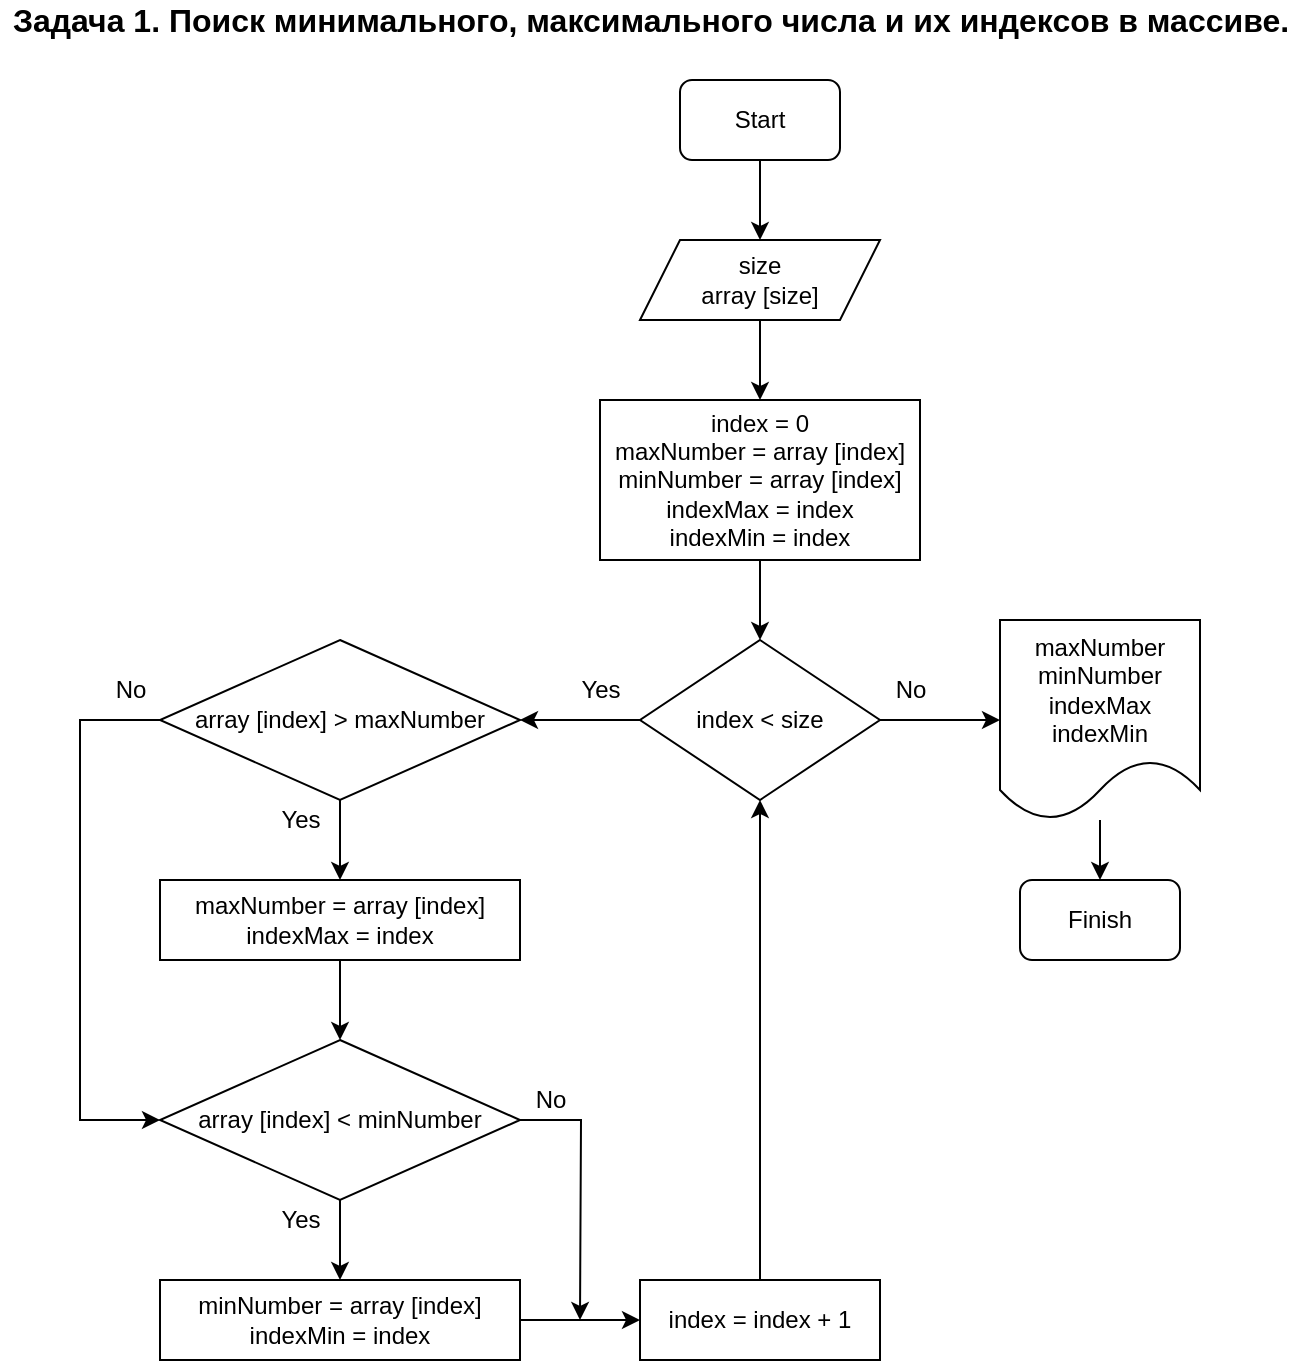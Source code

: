 <mxfile version="19.0.3" type="device" pages="5"><diagram id="Q9F9zxfzMr1KsRAsrs1X" name="Задача 1."><mxGraphModel dx="1038" dy="689" grid="1" gridSize="10" guides="1" tooltips="1" connect="1" arrows="1" fold="1" page="1" pageScale="1" pageWidth="827" pageHeight="1169" math="0" shadow="0"><root><mxCell id="0"/><mxCell id="1" parent="0"/><mxCell id="y-Q1OM0RdgcqT0v1VFqn-120" value="" style="edgeStyle=orthogonalEdgeStyle;rounded=0;orthogonalLoop=1;jettySize=auto;html=1;fontSize=12;" parent="1" source="y-Q1OM0RdgcqT0v1VFqn-116" target="y-Q1OM0RdgcqT0v1VFqn-117" edge="1"><mxGeometry relative="1" as="geometry"/></mxCell><mxCell id="y-Q1OM0RdgcqT0v1VFqn-116" value="Start" style="rounded=1;whiteSpace=wrap;html=1;fontSize=12;" parent="1" vertex="1"><mxGeometry x="340" y="60" width="80" height="40" as="geometry"/></mxCell><mxCell id="y-Q1OM0RdgcqT0v1VFqn-121" value="" style="edgeStyle=orthogonalEdgeStyle;rounded=0;orthogonalLoop=1;jettySize=auto;html=1;fontSize=12;" parent="1" source="y-Q1OM0RdgcqT0v1VFqn-117" target="y-Q1OM0RdgcqT0v1VFqn-118" edge="1"><mxGeometry relative="1" as="geometry"/></mxCell><mxCell id="y-Q1OM0RdgcqT0v1VFqn-117" value="size&lt;br&gt;array [size]" style="shape=parallelogram;perimeter=parallelogramPerimeter;whiteSpace=wrap;html=1;fixedSize=1;rounded=0;fontSize=12;" parent="1" vertex="1"><mxGeometry x="320" y="140" width="120" height="40" as="geometry"/></mxCell><mxCell id="y-Q1OM0RdgcqT0v1VFqn-122" value="" style="edgeStyle=orthogonalEdgeStyle;rounded=0;orthogonalLoop=1;jettySize=auto;html=1;fontSize=12;" parent="1" source="y-Q1OM0RdgcqT0v1VFqn-118" target="y-Q1OM0RdgcqT0v1VFqn-119" edge="1"><mxGeometry relative="1" as="geometry"/></mxCell><mxCell id="y-Q1OM0RdgcqT0v1VFqn-118" value="index = 0&lt;br&gt;maxNumber = array [index]&lt;br&gt;minNumber = array [index]&lt;br&gt;indexMax = index&lt;br&gt;indexMin = index" style="rounded=0;whiteSpace=wrap;html=1;fontSize=12;" parent="1" vertex="1"><mxGeometry x="300" y="220" width="160" height="80" as="geometry"/></mxCell><mxCell id="y-Q1OM0RdgcqT0v1VFqn-136" value="" style="edgeStyle=orthogonalEdgeStyle;rounded=0;orthogonalLoop=1;jettySize=auto;html=1;fontSize=12;" parent="1" source="y-Q1OM0RdgcqT0v1VFqn-119" edge="1"><mxGeometry relative="1" as="geometry"><mxPoint x="260" y="380" as="targetPoint"/></mxGeometry></mxCell><mxCell id="y-Q1OM0RdgcqT0v1VFqn-138" value="" style="edgeStyle=orthogonalEdgeStyle;rounded=0;orthogonalLoop=1;jettySize=auto;html=1;fontSize=12;" parent="1" source="y-Q1OM0RdgcqT0v1VFqn-119" target="y-Q1OM0RdgcqT0v1VFqn-130" edge="1"><mxGeometry relative="1" as="geometry"/></mxCell><mxCell id="y-Q1OM0RdgcqT0v1VFqn-119" value="index &amp;lt; size" style="rhombus;whiteSpace=wrap;html=1;rounded=0;fontSize=12;" parent="1" vertex="1"><mxGeometry x="320" y="340" width="120" height="80" as="geometry"/></mxCell><mxCell id="y-Q1OM0RdgcqT0v1VFqn-147" style="edgeStyle=orthogonalEdgeStyle;rounded=0;orthogonalLoop=1;jettySize=auto;html=1;exitX=0;exitY=0.5;exitDx=0;exitDy=0;entryX=0;entryY=0.5;entryDx=0;entryDy=0;fontSize=12;" parent="1" target="y-Q1OM0RdgcqT0v1VFqn-128" edge="1"><mxGeometry relative="1" as="geometry"><mxPoint x="100" y="380" as="sourcePoint"/><Array as="points"><mxPoint x="40" y="380"/><mxPoint x="40" y="580"/></Array></mxGeometry></mxCell><mxCell id="mZ9sRYCUoI0Y92RNCn46-2" value="" style="edgeStyle=orthogonalEdgeStyle;rounded=0;orthogonalLoop=1;jettySize=auto;html=1;" parent="1" source="y-Q1OM0RdgcqT0v1VFqn-127" target="y-Q1OM0RdgcqT0v1VFqn-133" edge="1"><mxGeometry relative="1" as="geometry"/></mxCell><mxCell id="y-Q1OM0RdgcqT0v1VFqn-127" value="array [index] &amp;gt; maxNumber" style="rhombus;whiteSpace=wrap;html=1;rounded=0;fontSize=12;" parent="1" vertex="1"><mxGeometry x="80" y="340" width="180" height="80" as="geometry"/></mxCell><mxCell id="y-Q1OM0RdgcqT0v1VFqn-151" style="edgeStyle=orthogonalEdgeStyle;rounded=0;orthogonalLoop=1;jettySize=auto;html=1;exitX=1;exitY=0.5;exitDx=0;exitDy=0;fontSize=12;" parent="1" source="y-Q1OM0RdgcqT0v1VFqn-128" edge="1"><mxGeometry relative="1" as="geometry"><mxPoint x="290" y="680" as="targetPoint"/></mxGeometry></mxCell><mxCell id="mZ9sRYCUoI0Y92RNCn46-4" value="" style="edgeStyle=orthogonalEdgeStyle;rounded=0;orthogonalLoop=1;jettySize=auto;html=1;" parent="1" source="y-Q1OM0RdgcqT0v1VFqn-128" target="y-Q1OM0RdgcqT0v1VFqn-135" edge="1"><mxGeometry relative="1" as="geometry"/></mxCell><mxCell id="y-Q1OM0RdgcqT0v1VFqn-128" value="array [index] &amp;lt; minNumber" style="rhombus;whiteSpace=wrap;html=1;rounded=0;fontSize=12;" parent="1" vertex="1"><mxGeometry x="80" y="540" width="180" height="80" as="geometry"/></mxCell><mxCell id="y-Q1OM0RdgcqT0v1VFqn-139" value="" style="edgeStyle=orthogonalEdgeStyle;rounded=0;orthogonalLoop=1;jettySize=auto;html=1;fontSize=12;" parent="1" source="y-Q1OM0RdgcqT0v1VFqn-130" target="y-Q1OM0RdgcqT0v1VFqn-137" edge="1"><mxGeometry relative="1" as="geometry"/></mxCell><mxCell id="y-Q1OM0RdgcqT0v1VFqn-130" value="maxNumber&lt;br&gt;minNumber&lt;br&gt;indexMax&lt;br&gt;indexMin" style="shape=document;whiteSpace=wrap;html=1;boundedLbl=1;rounded=0;fontSize=12;" parent="1" vertex="1"><mxGeometry x="500" y="330" width="100" height="100" as="geometry"/></mxCell><mxCell id="mZ9sRYCUoI0Y92RNCn46-3" value="" style="edgeStyle=orthogonalEdgeStyle;rounded=0;orthogonalLoop=1;jettySize=auto;html=1;" parent="1" source="y-Q1OM0RdgcqT0v1VFqn-133" target="y-Q1OM0RdgcqT0v1VFqn-128" edge="1"><mxGeometry relative="1" as="geometry"/></mxCell><mxCell id="y-Q1OM0RdgcqT0v1VFqn-133" value="maxNumber = array [index]&lt;br&gt;indexMax = index" style="rounded=0;whiteSpace=wrap;html=1;fontSize=12;" parent="1" vertex="1"><mxGeometry x="80" y="460" width="180" height="40" as="geometry"/></mxCell><mxCell id="y-Q1OM0RdgcqT0v1VFqn-144" style="edgeStyle=orthogonalEdgeStyle;rounded=0;orthogonalLoop=1;jettySize=auto;html=1;exitX=0.5;exitY=0;exitDx=0;exitDy=0;entryX=0.5;entryY=1;entryDx=0;entryDy=0;fontSize=12;" parent="1" source="y-Q1OM0RdgcqT0v1VFqn-134" target="y-Q1OM0RdgcqT0v1VFqn-119" edge="1"><mxGeometry relative="1" as="geometry"/></mxCell><mxCell id="y-Q1OM0RdgcqT0v1VFqn-134" value="index = index + 1" style="rounded=0;whiteSpace=wrap;html=1;fontSize=12;" parent="1" vertex="1"><mxGeometry x="320" y="660" width="120" height="40" as="geometry"/></mxCell><mxCell id="y-Q1OM0RdgcqT0v1VFqn-143" value="" style="edgeStyle=orthogonalEdgeStyle;rounded=0;orthogonalLoop=1;jettySize=auto;html=1;fontSize=12;" parent="1" source="y-Q1OM0RdgcqT0v1VFqn-135" target="y-Q1OM0RdgcqT0v1VFqn-134" edge="1"><mxGeometry relative="1" as="geometry"/></mxCell><mxCell id="y-Q1OM0RdgcqT0v1VFqn-135" value="minNumber = array [index]&lt;br&gt;indexMin = index" style="rounded=0;whiteSpace=wrap;html=1;fontSize=12;" parent="1" vertex="1"><mxGeometry x="80" y="660" width="180" height="40" as="geometry"/></mxCell><mxCell id="y-Q1OM0RdgcqT0v1VFqn-137" value="Finish" style="rounded=1;whiteSpace=wrap;html=1;fontSize=12;" parent="1" vertex="1"><mxGeometry x="510" y="460" width="80" height="40" as="geometry"/></mxCell><mxCell id="y-Q1OM0RdgcqT0v1VFqn-145" value="No" style="text;html=1;align=center;verticalAlign=middle;resizable=0;points=[];autosize=1;strokeColor=none;fillColor=none;rounded=0;fontSize=12;" parent="1" vertex="1"><mxGeometry x="440" y="355" width="30" height="20" as="geometry"/></mxCell><mxCell id="y-Q1OM0RdgcqT0v1VFqn-146" value="Yes" style="text;html=1;align=center;verticalAlign=middle;resizable=0;points=[];autosize=1;strokeColor=none;fillColor=none;rounded=0;fontSize=12;" parent="1" vertex="1"><mxGeometry x="280" y="355" width="40" height="20" as="geometry"/></mxCell><mxCell id="y-Q1OM0RdgcqT0v1VFqn-148" value="No" style="text;html=1;align=center;verticalAlign=middle;resizable=0;points=[];autosize=1;strokeColor=none;fillColor=none;rounded=0;fontSize=12;" parent="1" vertex="1"><mxGeometry x="50" y="355" width="30" height="20" as="geometry"/></mxCell><mxCell id="y-Q1OM0RdgcqT0v1VFqn-149" value="Yes" style="text;html=1;align=center;verticalAlign=middle;resizable=0;points=[];autosize=1;strokeColor=none;fillColor=none;rounded=0;fontSize=12;" parent="1" vertex="1"><mxGeometry x="130" y="420" width="40" height="20" as="geometry"/></mxCell><mxCell id="y-Q1OM0RdgcqT0v1VFqn-150" value="Yes" style="text;html=1;align=center;verticalAlign=middle;resizable=0;points=[];autosize=1;strokeColor=none;fillColor=none;rounded=0;fontSize=12;" parent="1" vertex="1"><mxGeometry x="130" y="620" width="40" height="20" as="geometry"/></mxCell><mxCell id="y-Q1OM0RdgcqT0v1VFqn-153" value="No" style="text;html=1;align=center;verticalAlign=middle;resizable=0;points=[];autosize=1;strokeColor=none;fillColor=none;rounded=0;fontSize=12;" parent="1" vertex="1"><mxGeometry x="260" y="560" width="30" height="20" as="geometry"/></mxCell><mxCell id="NEP06G5zlEmkgyIJDthn-1" value="&lt;b&gt;&lt;font style=&quot;font-size: 16px;&quot;&gt;Задача 1. Поиск минимального, максимального числа и их индексов в массиве.&lt;/font&gt;&lt;/b&gt;" style="text;html=1;align=center;verticalAlign=middle;resizable=0;points=[];autosize=1;strokeColor=none;fillColor=none;" parent="1" vertex="1"><mxGeometry y="20" width="650" height="20" as="geometry"/></mxCell></root></mxGraphModel></diagram><diagram id="7atc9IupMk62EMc2mArn" name="Задача 2."><mxGraphModel dx="1038" dy="689" grid="1" gridSize="10" guides="1" tooltips="1" connect="1" arrows="1" fold="1" page="1" pageScale="1" pageWidth="827" pageHeight="1169" math="0" shadow="0"><root><mxCell id="0"/><mxCell id="1" parent="0"/><mxCell id="leIUsVx7gwYD4tKmrPiI-3" value="" style="edgeStyle=orthogonalEdgeStyle;rounded=0;orthogonalLoop=1;jettySize=auto;html=1;fontSize=12;" parent="1" source="UgVFCJ-0YyzIDNDfRe6Y-1" target="hsoJDnmV-XwApoRyt2qK-1" edge="1"><mxGeometry relative="1" as="geometry"/></mxCell><mxCell id="UgVFCJ-0YyzIDNDfRe6Y-1" value="&lt;font style=&quot;font-size: 12px;&quot;&gt;Start&lt;/font&gt;" style="rounded=1;whiteSpace=wrap;html=1;fontSize=16;" parent="1" vertex="1"><mxGeometry x="120" y="60" width="80" height="40" as="geometry"/></mxCell><mxCell id="leIUsVx7gwYD4tKmrPiI-4" value="" style="edgeStyle=orthogonalEdgeStyle;rounded=0;orthogonalLoop=1;jettySize=auto;html=1;fontSize=12;" parent="1" source="hsoJDnmV-XwApoRyt2qK-1" target="leIUsVx7gwYD4tKmrPiI-1" edge="1"><mxGeometry relative="1" as="geometry"/></mxCell><mxCell id="hsoJDnmV-XwApoRyt2qK-1" value="&lt;font style=&quot;font-size: 12px;&quot;&gt;size&lt;br&gt;array [size]&lt;br&gt;&lt;/font&gt;" style="shape=parallelogram;perimeter=parallelogramPerimeter;whiteSpace=wrap;html=1;fixedSize=1;fontSize=16;" parent="1" vertex="1"><mxGeometry x="100" y="140" width="120" height="40" as="geometry"/></mxCell><mxCell id="leIUsVx7gwYD4tKmrPiI-5" value="" style="edgeStyle=orthogonalEdgeStyle;rounded=0;orthogonalLoop=1;jettySize=auto;html=1;fontSize=12;" parent="1" source="leIUsVx7gwYD4tKmrPiI-1" target="leIUsVx7gwYD4tKmrPiI-2" edge="1"><mxGeometry relative="1" as="geometry"/></mxCell><mxCell id="leIUsVx7gwYD4tKmrPiI-1" value="index = 0&lt;br&gt;firstIndex = 0&lt;br&gt;lastIndex = 0" style="rounded=0;whiteSpace=wrap;html=1;fontSize=12;" parent="1" vertex="1"><mxGeometry x="80" y="220" width="160" height="60" as="geometry"/></mxCell><mxCell id="leIUsVx7gwYD4tKmrPiI-9" value="" style="edgeStyle=orthogonalEdgeStyle;rounded=0;orthogonalLoop=1;jettySize=auto;html=1;fontSize=12;" parent="1" source="leIUsVx7gwYD4tKmrPiI-2" target="leIUsVx7gwYD4tKmrPiI-8" edge="1"><mxGeometry relative="1" as="geometry"/></mxCell><mxCell id="leIUsVx7gwYD4tKmrPiI-16" style="edgeStyle=orthogonalEdgeStyle;rounded=0;orthogonalLoop=1;jettySize=auto;html=1;exitX=0;exitY=0.5;exitDx=0;exitDy=0;entryX=0;entryY=0.5;entryDx=0;entryDy=0;fontSize=12;" parent="1" source="leIUsVx7gwYD4tKmrPiI-2" target="leIUsVx7gwYD4tKmrPiI-13" edge="1"><mxGeometry relative="1" as="geometry"><Array as="points"><mxPoint x="40" y="360"/><mxPoint x="40" y="490"/></Array></mxGeometry></mxCell><mxCell id="leIUsVx7gwYD4tKmrPiI-2" value="index &amp;lt; size" style="rhombus;whiteSpace=wrap;html=1;fontSize=12;" parent="1" vertex="1"><mxGeometry x="100" y="320" width="120" height="80" as="geometry"/></mxCell><mxCell id="leIUsVx7gwYD4tKmrPiI-19" value="" style="edgeStyle=orthogonalEdgeStyle;rounded=0;orthogonalLoop=1;jettySize=auto;html=1;fontSize=12;" parent="1" source="leIUsVx7gwYD4tKmrPiI-8" target="leIUsVx7gwYD4tKmrPiI-18" edge="1"><mxGeometry relative="1" as="geometry"/></mxCell><mxCell id="leIUsVx7gwYD4tKmrPiI-8" value="array" style="shape=document;whiteSpace=wrap;html=1;boundedLbl=1;fontSize=12;" parent="1" vertex="1"><mxGeometry x="280" y="335" width="120" height="50" as="geometry"/></mxCell><mxCell id="leIUsVx7gwYD4tKmrPiI-10" value="No" style="text;html=1;align=center;verticalAlign=middle;resizable=0;points=[];autosize=1;strokeColor=none;fillColor=none;fontSize=12;" parent="1" vertex="1"><mxGeometry x="220" y="335" width="30" height="20" as="geometry"/></mxCell><mxCell id="leIUsVx7gwYD4tKmrPiI-17" value="" style="edgeStyle=orthogonalEdgeStyle;rounded=0;orthogonalLoop=1;jettySize=auto;html=1;fontSize=12;" parent="1" source="leIUsVx7gwYD4tKmrPiI-13" target="leIUsVx7gwYD4tKmrPiI-2" edge="1"><mxGeometry relative="1" as="geometry"/></mxCell><mxCell id="leIUsVx7gwYD4tKmrPiI-13" value="firstIndex = array [index]&lt;br&gt;lastIndex = array [size - 1]&lt;br&gt;array [index] = lastIndex&lt;br&gt;array [size -1] = firstIndex&lt;br&gt;index = index +1&lt;br&gt;size = size - 1" style="rounded=0;whiteSpace=wrap;html=1;fontSize=12;" parent="1" vertex="1"><mxGeometry x="80" y="440" width="160" height="100" as="geometry"/></mxCell><mxCell id="leIUsVx7gwYD4tKmrPiI-15" value="Yes" style="text;html=1;align=center;verticalAlign=middle;resizable=0;points=[];autosize=1;strokeColor=none;fillColor=none;fontSize=12;" parent="1" vertex="1"><mxGeometry x="60" y="335" width="40" height="20" as="geometry"/></mxCell><mxCell id="leIUsVx7gwYD4tKmrPiI-18" value="Finish" style="rounded=1;whiteSpace=wrap;html=1;fontSize=12;" parent="1" vertex="1"><mxGeometry x="300" y="420" width="80" height="40" as="geometry"/></mxCell><mxCell id="lhRajLsyZA1JkxJb3650-1" value="&lt;b&gt;&lt;font style=&quot;font-size: 16px;&quot;&gt;Задача 2. Запись массива в обратном порядке.&lt;/font&gt;&lt;/b&gt;" style="text;html=1;align=center;verticalAlign=middle;resizable=0;points=[];autosize=1;strokeColor=none;fillColor=none;" parent="1" vertex="1"><mxGeometry x="24" y="20" width="390" height="20" as="geometry"/></mxCell></root></mxGraphModel></diagram><diagram id="CVg19ov877448oGuHXHu" name="Задача 3."><mxGraphModel dx="1038" dy="689" grid="1" gridSize="10" guides="1" tooltips="1" connect="1" arrows="1" fold="1" page="1" pageScale="1" pageWidth="827" pageHeight="1169" math="0" shadow="0"><root><mxCell id="0"/><mxCell id="1" parent="0"/><mxCell id="cCzemC9g9JoRRcZvrssS-3" value="" style="edgeStyle=orthogonalEdgeStyle;rounded=0;orthogonalLoop=1;jettySize=auto;html=1;fontSize=16;" parent="1" source="cCzemC9g9JoRRcZvrssS-1" target="cCzemC9g9JoRRcZvrssS-2" edge="1"><mxGeometry relative="1" as="geometry"/></mxCell><mxCell id="cCzemC9g9JoRRcZvrssS-1" value="Start" style="rounded=1;whiteSpace=wrap;html=1;fontSize=16;" parent="1" vertex="1"><mxGeometry x="360" y="100" width="80" height="40" as="geometry"/></mxCell><mxCell id="f6-iZoMNzVOUjqaL_3bT-2" value="" style="edgeStyle=orthogonalEdgeStyle;rounded=0;orthogonalLoop=1;jettySize=auto;html=1;fontSize=12;" parent="1" source="cCzemC9g9JoRRcZvrssS-2" target="f6-iZoMNzVOUjqaL_3bT-1" edge="1"><mxGeometry relative="1" as="geometry"/></mxCell><mxCell id="cCzemC9g9JoRRcZvrssS-2" value="&lt;font style=&quot;font-size: 12px;&quot;&gt;size&lt;br&gt;array [size]&lt;br&gt;&lt;/font&gt;" style="shape=parallelogram;perimeter=parallelogramPerimeter;whiteSpace=wrap;html=1;fixedSize=1;fontSize=16;" parent="1" vertex="1"><mxGeometry x="340" y="180" width="120" height="40" as="geometry"/></mxCell><mxCell id="ISaXuTySypiULFKkScSY-26" value="" style="edgeStyle=orthogonalEdgeStyle;rounded=0;orthogonalLoop=1;jettySize=auto;html=1;fontSize=12;" parent="1" source="f6-iZoMNzVOUjqaL_3bT-1" target="Pj6veZURu9u4LX4R5Aoj-1" edge="1"><mxGeometry relative="1" as="geometry"/></mxCell><mxCell id="f6-iZoMNzVOUjqaL_3bT-1" value="index = 0&lt;br&gt;arraySumm = 0&lt;br&gt;maxNumber = array [index]&lt;br&gt;minNumber = array [index]&lt;br&gt;indexMax = index&lt;br&gt;indexMaxS = index&lt;br&gt;indexMin = index&lt;br&gt;indexMinS = index" style="rounded=0;whiteSpace=wrap;html=1;fontSize=12;" parent="1" vertex="1"><mxGeometry x="320" y="260" width="160" height="120" as="geometry"/></mxCell><mxCell id="HE-usJN8e3DMcNxGrr5A-2" value="" style="edgeStyle=orthogonalEdgeStyle;rounded=0;orthogonalLoop=1;jettySize=auto;html=1;fontSize=12;" parent="1" source="Pj6veZURu9u4LX4R5Aoj-1" target="HE-usJN8e3DMcNxGrr5A-1" edge="1"><mxGeometry relative="1" as="geometry"/></mxCell><mxCell id="ISaXuTySypiULFKkScSY-10" style="edgeStyle=orthogonalEdgeStyle;rounded=0;orthogonalLoop=1;jettySize=auto;html=1;exitX=1;exitY=0.5;exitDx=0;exitDy=0;entryX=0;entryY=0.5;entryDx=0;entryDy=0;fontSize=12;" parent="1" source="Pj6veZURu9u4LX4R5Aoj-1" target="ISaXuTySypiULFKkScSY-9" edge="1"><mxGeometry relative="1" as="geometry"/></mxCell><mxCell id="Pj6veZURu9u4LX4R5Aoj-1" value="index &amp;lt; size" style="rhombus;whiteSpace=wrap;html=1;fontSize=12;" parent="1" vertex="1"><mxGeometry x="340" y="420" width="120" height="80" as="geometry"/></mxCell><mxCell id="UFcJCkwl6NVPdZLZvhux-1" value="" style="edgeStyle=orthogonalEdgeStyle;rounded=0;orthogonalLoop=1;jettySize=auto;html=1;fontSize=12;" parent="1" source="HE-usJN8e3DMcNxGrr5A-1" target="HE-usJN8e3DMcNxGrr5A-4" edge="1"><mxGeometry relative="1" as="geometry"/></mxCell><mxCell id="qSutZUEkSGg-9nLV2Vf_-4" style="edgeStyle=orthogonalEdgeStyle;rounded=0;orthogonalLoop=1;jettySize=auto;html=1;exitX=0;exitY=0.5;exitDx=0;exitDy=0;entryX=0;entryY=0.5;entryDx=0;entryDy=0;fontSize=12;" parent="1" source="HE-usJN8e3DMcNxGrr5A-1" target="UFcJCkwl6NVPdZLZvhux-3" edge="1"><mxGeometry relative="1" as="geometry"><Array as="points"><mxPoint x="60" y="460"/><mxPoint x="60" y="660"/></Array></mxGeometry></mxCell><mxCell id="HE-usJN8e3DMcNxGrr5A-1" value="array [index] &amp;gt; maxNumber" style="rhombus;whiteSpace=wrap;html=1;fontSize=12;" parent="1" vertex="1"><mxGeometry x="100" y="420" width="180" height="80" as="geometry"/></mxCell><mxCell id="HE-usJN8e3DMcNxGrr5A-3" value="Yes" style="text;html=1;align=center;verticalAlign=middle;resizable=0;points=[];autosize=1;strokeColor=none;fillColor=none;fontSize=12;" parent="1" vertex="1"><mxGeometry x="300" y="440" width="40" height="20" as="geometry"/></mxCell><mxCell id="UFcJCkwl6NVPdZLZvhux-4" value="" style="edgeStyle=orthogonalEdgeStyle;rounded=0;orthogonalLoop=1;jettySize=auto;html=1;fontSize=12;" parent="1" source="HE-usJN8e3DMcNxGrr5A-4" target="UFcJCkwl6NVPdZLZvhux-3" edge="1"><mxGeometry relative="1" as="geometry"/></mxCell><mxCell id="HE-usJN8e3DMcNxGrr5A-4" value="maxNumber = array [index]&lt;br&gt;indexMax = index" style="rounded=0;whiteSpace=wrap;html=1;fontSize=12;" parent="1" vertex="1"><mxGeometry x="110" y="540" width="160" height="40" as="geometry"/></mxCell><mxCell id="UFcJCkwl6NVPdZLZvhux-2" value="Yes" style="text;html=1;align=center;verticalAlign=middle;resizable=0;points=[];autosize=1;strokeColor=none;fillColor=none;fontSize=12;" parent="1" vertex="1"><mxGeometry x="150" y="500" width="40" height="20" as="geometry"/></mxCell><mxCell id="qSutZUEkSGg-9nLV2Vf_-2" value="" style="edgeStyle=orthogonalEdgeStyle;rounded=0;orthogonalLoop=1;jettySize=auto;html=1;fontSize=12;" parent="1" source="UFcJCkwl6NVPdZLZvhux-3" target="qSutZUEkSGg-9nLV2Vf_-1" edge="1"><mxGeometry relative="1" as="geometry"/></mxCell><mxCell id="qSutZUEkSGg-9nLV2Vf_-9" value="" style="edgeStyle=orthogonalEdgeStyle;rounded=0;orthogonalLoop=1;jettySize=auto;html=1;fontSize=12;" parent="1" source="UFcJCkwl6NVPdZLZvhux-3" target="qSutZUEkSGg-9nLV2Vf_-6" edge="1"><mxGeometry relative="1" as="geometry"/></mxCell><mxCell id="UFcJCkwl6NVPdZLZvhux-3" value="array [index] &amp;lt; minNumber" style="rhombus;whiteSpace=wrap;html=1;fontSize=12;" parent="1" vertex="1"><mxGeometry x="100" y="620" width="180" height="80" as="geometry"/></mxCell><mxCell id="qSutZUEkSGg-9nLV2Vf_-11" style="edgeStyle=orthogonalEdgeStyle;rounded=0;orthogonalLoop=1;jettySize=auto;html=1;exitX=1;exitY=0.5;exitDx=0;exitDy=0;entryX=0.5;entryY=1;entryDx=0;entryDy=0;fontSize=12;" parent="1" source="qSutZUEkSGg-9nLV2Vf_-1" target="qSutZUEkSGg-9nLV2Vf_-6" edge="1"><mxGeometry relative="1" as="geometry"/></mxCell><mxCell id="qSutZUEkSGg-9nLV2Vf_-1" value="minNumber = array [index]&lt;br&gt;indexMin = index" style="rounded=0;whiteSpace=wrap;html=1;fontSize=12;" parent="1" vertex="1"><mxGeometry x="110" y="740" width="160" height="40" as="geometry"/></mxCell><mxCell id="qSutZUEkSGg-9nLV2Vf_-3" value="Yes" style="text;html=1;align=center;verticalAlign=middle;resizable=0;points=[];autosize=1;strokeColor=none;fillColor=none;fontSize=12;" parent="1" vertex="1"><mxGeometry x="150" y="700" width="40" height="20" as="geometry"/></mxCell><mxCell id="qSutZUEkSGg-9nLV2Vf_-5" value="No" style="text;html=1;align=center;verticalAlign=middle;resizable=0;points=[];autosize=1;strokeColor=none;fillColor=none;fontSize=12;" parent="1" vertex="1"><mxGeometry x="70" y="440" width="30" height="20" as="geometry"/></mxCell><mxCell id="qSutZUEkSGg-9nLV2Vf_-12" style="edgeStyle=orthogonalEdgeStyle;rounded=0;orthogonalLoop=1;jettySize=auto;html=1;exitX=0.5;exitY=0;exitDx=0;exitDy=0;entryX=0.5;entryY=1;entryDx=0;entryDy=0;fontSize=12;" parent="1" source="qSutZUEkSGg-9nLV2Vf_-6" target="Pj6veZURu9u4LX4R5Aoj-1" edge="1"><mxGeometry relative="1" as="geometry"/></mxCell><mxCell id="qSutZUEkSGg-9nLV2Vf_-6" value="index = index + 1" style="rounded=0;whiteSpace=wrap;html=1;fontSize=12;" parent="1" vertex="1"><mxGeometry x="340" y="640" width="120" height="40" as="geometry"/></mxCell><mxCell id="qSutZUEkSGg-9nLV2Vf_-10" value="No" style="text;html=1;align=center;verticalAlign=middle;resizable=0;points=[];autosize=1;strokeColor=none;fillColor=none;fontSize=12;" parent="1" vertex="1"><mxGeometry x="280" y="640" width="30" height="20" as="geometry"/></mxCell><mxCell id="ISaXuTySypiULFKkScSY-5" value="" style="edgeStyle=orthogonalEdgeStyle;rounded=0;orthogonalLoop=1;jettySize=auto;html=1;fontSize=12;" parent="1" source="ISaXuTySypiULFKkScSY-1" edge="1"><mxGeometry relative="1" as="geometry"><mxPoint x="780" y="540" as="targetPoint"/></mxGeometry></mxCell><mxCell id="ISaXuTySypiULFKkScSY-14" value="" style="edgeStyle=orthogonalEdgeStyle;rounded=0;orthogonalLoop=1;jettySize=auto;html=1;fontSize=12;entryX=0;entryY=0.5;entryDx=0;entryDy=0;" parent="1" source="ISaXuTySypiULFKkScSY-1" target="ISaXuTySypiULFKkScSY-16" edge="1"><mxGeometry relative="1" as="geometry"><mxPoint x="900" y="460" as="targetPoint"/></mxGeometry></mxCell><mxCell id="ISaXuTySypiULFKkScSY-1" value="indexMaxS &amp;gt; indexMinS" style="rhombus;whiteSpace=wrap;html=1;fontSize=12;" parent="1" vertex="1"><mxGeometry x="700" y="420" width="160" height="80" as="geometry"/></mxCell><mxCell id="ISaXuTySypiULFKkScSY-4" value="No" style="text;html=1;align=center;verticalAlign=middle;resizable=0;points=[];autosize=1;strokeColor=none;fillColor=none;fontSize=12;" parent="1" vertex="1"><mxGeometry x="460" y="440" width="30" height="20" as="geometry"/></mxCell><mxCell id="ISaXuTySypiULFKkScSY-6" value="No" style="text;html=1;align=center;verticalAlign=middle;resizable=0;points=[];autosize=1;strokeColor=none;fillColor=none;fontSize=12;" parent="1" vertex="1"><mxGeometry x="750" y="500" width="30" height="20" as="geometry"/></mxCell><mxCell id="ISaXuTySypiULFKkScSY-27" value="" style="edgeStyle=orthogonalEdgeStyle;rounded=0;orthogonalLoop=1;jettySize=auto;html=1;fontSize=12;" parent="1" source="ISaXuTySypiULFKkScSY-9" target="ISaXuTySypiULFKkScSY-1" edge="1"><mxGeometry relative="1" as="geometry"/></mxCell><mxCell id="ISaXuTySypiULFKkScSY-9" value="indexMinS = indexMin&lt;br&gt;indexMaxS = indexMax" style="rounded=0;whiteSpace=wrap;html=1;fontSize=12;" parent="1" vertex="1"><mxGeometry x="520" y="440" width="140" height="40" as="geometry"/></mxCell><mxCell id="ISaXuTySypiULFKkScSY-31" value="" style="edgeStyle=orthogonalEdgeStyle;rounded=0;orthogonalLoop=1;jettySize=auto;html=1;fontSize=12;" parent="1" source="ISaXuTySypiULFKkScSY-16" target="ISaXuTySypiULFKkScSY-18" edge="1"><mxGeometry relative="1" as="geometry"/></mxCell><mxCell id="ISaXuTySypiULFKkScSY-50" style="edgeStyle=orthogonalEdgeStyle;rounded=0;orthogonalLoop=1;jettySize=auto;html=1;exitX=0.5;exitY=1;exitDx=0;exitDy=0;entryX=0.5;entryY=0;entryDx=0;entryDy=0;fontSize=12;" parent="1" source="ISaXuTySypiULFKkScSY-16" target="ISaXuTySypiULFKkScSY-40" edge="1"><mxGeometry relative="1" as="geometry"><Array as="points"><mxPoint x="1020" y="580"/><mxPoint x="1060" y="580"/></Array></mxGeometry></mxCell><mxCell id="ISaXuTySypiULFKkScSY-16" value="indexMinS &amp;lt; (indexMaxS - 1)" style="rhombus;whiteSpace=wrap;html=1;fontSize=12;" parent="1" vertex="1"><mxGeometry x="920" y="420" width="200" height="80" as="geometry"/></mxCell><mxCell id="ISaXuTySypiULFKkScSY-33" style="edgeStyle=orthogonalEdgeStyle;rounded=0;orthogonalLoop=1;jettySize=auto;html=1;exitX=1;exitY=0.5;exitDx=0;exitDy=0;entryX=1;entryY=0.5;entryDx=0;entryDy=0;fontSize=12;" parent="1" source="ISaXuTySypiULFKkScSY-18" target="ISaXuTySypiULFKkScSY-16" edge="1"><mxGeometry relative="1" as="geometry"><Array as="points"><mxPoint x="1220" y="360"/><mxPoint x="1220" y="460"/></Array></mxGeometry></mxCell><mxCell id="ISaXuTySypiULFKkScSY-18" value="arraySumm = arraySumm + array [indexMinS + 1]&lt;br&gt;indexMinS = indexMinS + 1" style="rounded=0;whiteSpace=wrap;html=1;fontSize=12;" parent="1" vertex="1"><mxGeometry x="860" y="340" width="320" height="40" as="geometry"/></mxCell><mxCell id="ISaXuTySypiULFKkScSY-28" value="Yes" style="text;html=1;align=center;verticalAlign=middle;resizable=0;points=[];autosize=1;strokeColor=none;fillColor=none;fontSize=12;" parent="1" vertex="1"><mxGeometry x="860" y="440" width="40" height="20" as="geometry"/></mxCell><mxCell id="ISaXuTySypiULFKkScSY-32" value="Yes" style="text;html=1;align=center;verticalAlign=middle;resizable=0;points=[];autosize=1;strokeColor=none;fillColor=none;fontSize=12;" parent="1" vertex="1"><mxGeometry x="980" y="400" width="40" height="20" as="geometry"/></mxCell><mxCell id="ISaXuTySypiULFKkScSY-37" value="" style="edgeStyle=orthogonalEdgeStyle;rounded=0;orthogonalLoop=1;jettySize=auto;html=1;fontSize=12;" parent="1" source="ISaXuTySypiULFKkScSY-34" target="ISaXuTySypiULFKkScSY-36" edge="1"><mxGeometry relative="1" as="geometry"/></mxCell><mxCell id="ISaXuTySypiULFKkScSY-49" style="edgeStyle=orthogonalEdgeStyle;rounded=0;orthogonalLoop=1;jettySize=auto;html=1;exitX=1;exitY=0.5;exitDx=0;exitDy=0;entryX=0.5;entryY=0;entryDx=0;entryDy=0;fontSize=12;" parent="1" source="ISaXuTySypiULFKkScSY-34" target="ISaXuTySypiULFKkScSY-40" edge="1"><mxGeometry relative="1" as="geometry"/></mxCell><mxCell id="ISaXuTySypiULFKkScSY-34" value="indexMaxS &amp;lt; (indexMinS - 1)" style="rhombus;whiteSpace=wrap;html=1;fontSize=12;" parent="1" vertex="1"><mxGeometry x="680" y="540" width="200" height="80" as="geometry"/></mxCell><mxCell id="ISaXuTySypiULFKkScSY-39" style="edgeStyle=orthogonalEdgeStyle;rounded=0;orthogonalLoop=1;jettySize=auto;html=1;exitX=0;exitY=0.5;exitDx=0;exitDy=0;entryX=0;entryY=0.5;entryDx=0;entryDy=0;fontSize=12;" parent="1" source="ISaXuTySypiULFKkScSY-36" target="ISaXuTySypiULFKkScSY-34" edge="1"><mxGeometry relative="1" as="geometry"><Array as="points"><mxPoint x="580" y="680"/><mxPoint x="580" y="580"/></Array></mxGeometry></mxCell><mxCell id="ISaXuTySypiULFKkScSY-36" value="arraySumm = arraySumm + array [indexMaxS + 1]&lt;br&gt;indexMaxS = indexMaxS + 1" style="rounded=0;whiteSpace=wrap;html=1;fontSize=12;" parent="1" vertex="1"><mxGeometry x="620" y="660" width="320" height="40" as="geometry"/></mxCell><mxCell id="ISaXuTySypiULFKkScSY-38" value="Yes" style="text;html=1;align=center;verticalAlign=middle;resizable=0;points=[];autosize=1;strokeColor=none;fillColor=none;fontSize=12;" parent="1" vertex="1"><mxGeometry x="740" y="620" width="40" height="20" as="geometry"/></mxCell><mxCell id="ISaXuTySypiULFKkScSY-46" value="" style="edgeStyle=orthogonalEdgeStyle;rounded=0;orthogonalLoop=1;jettySize=auto;html=1;fontSize=12;" parent="1" source="ISaXuTySypiULFKkScSY-40" target="ISaXuTySypiULFKkScSY-45" edge="1"><mxGeometry relative="1" as="geometry"/></mxCell><mxCell id="ISaXuTySypiULFKkScSY-40" value="maxNumber&lt;br&gt;minNumber&lt;br&gt;indexMax&lt;br&gt;indexMin&lt;br&gt;arraySumm" style="shape=document;whiteSpace=wrap;html=1;boundedLbl=1;fontSize=12;" parent="1" vertex="1"><mxGeometry x="1000" y="620" width="120" height="120" as="geometry"/></mxCell><mxCell id="ISaXuTySypiULFKkScSY-45" value="Finish" style="rounded=1;whiteSpace=wrap;html=1;fontSize=12;" parent="1" vertex="1"><mxGeometry x="1020" y="780" width="80" height="40" as="geometry"/></mxCell><mxCell id="ISaXuTySypiULFKkScSY-47" value="No" style="text;html=1;align=center;verticalAlign=middle;resizable=0;points=[];autosize=1;strokeColor=none;fillColor=none;fontSize=12;" parent="1" vertex="1"><mxGeometry x="880" y="560" width="30" height="20" as="geometry"/></mxCell><mxCell id="ISaXuTySypiULFKkScSY-48" value="No" style="text;html=1;align=center;verticalAlign=middle;resizable=0;points=[];autosize=1;strokeColor=none;fillColor=none;fontSize=12;" parent="1" vertex="1"><mxGeometry x="990" y="500" width="30" height="20" as="geometry"/></mxCell><mxCell id="QqJmmEuHh2s1PvdETfTI-1" value="&lt;b&gt;&lt;font style=&quot;font-size: 16px;&quot;&gt;Задача 3. Нахождение суммы элементов массива, лежащих между максимальным и&lt;br/&gt;минимальным по значению элементами.&lt;/font&gt;&lt;/b&gt;" style="text;html=1;align=center;verticalAlign=middle;resizable=0;points=[];autosize=1;strokeColor=none;fillColor=none;" parent="1" vertex="1"><mxGeometry x="240" y="40" width="690" height="40" as="geometry"/></mxCell></root></mxGraphModel></diagram><diagram id="TfuoBJ0jTRu_Anbq7Kc8" name="Задача 4."><mxGraphModel dx="1038" dy="689" grid="1" gridSize="10" guides="1" tooltips="1" connect="1" arrows="1" fold="1" page="1" pageScale="1" pageWidth="827" pageHeight="1169" math="0" shadow="0"><root><mxCell id="0"/><mxCell id="1" parent="0"/><mxCell id="3NmsPlwqhjctNF0jKNMt-3" value="" style="edgeStyle=orthogonalEdgeStyle;rounded=0;orthogonalLoop=1;jettySize=auto;html=1;fontSize=12;" parent="1" source="3NmsPlwqhjctNF0jKNMt-1" target="3NmsPlwqhjctNF0jKNMt-2" edge="1"><mxGeometry relative="1" as="geometry"/></mxCell><mxCell id="3NmsPlwqhjctNF0jKNMt-1" value="Start" style="rounded=1;whiteSpace=wrap;html=1;fontSize=12;" parent="1" vertex="1"><mxGeometry x="350" y="60" width="80" height="40" as="geometry"/></mxCell><mxCell id="3NmsPlwqhjctNF0jKNMt-5" value="" style="edgeStyle=orthogonalEdgeStyle;rounded=0;orthogonalLoop=1;jettySize=auto;html=1;fontSize=12;" parent="1" source="3NmsPlwqhjctNF0jKNMt-2" target="3NmsPlwqhjctNF0jKNMt-4" edge="1"><mxGeometry relative="1" as="geometry"/></mxCell><mxCell id="3NmsPlwqhjctNF0jKNMt-2" value="size&lt;br&gt;array [size]" style="shape=parallelogram;perimeter=parallelogramPerimeter;whiteSpace=wrap;html=1;fixedSize=1;fontSize=12;" parent="1" vertex="1"><mxGeometry x="330" y="140" width="120" height="40" as="geometry"/></mxCell><mxCell id="3NmsPlwqhjctNF0jKNMt-15" value="" style="edgeStyle=orthogonalEdgeStyle;rounded=0;orthogonalLoop=1;jettySize=auto;html=1;fontSize=12;" parent="1" source="3NmsPlwqhjctNF0jKNMt-4" target="3NmsPlwqhjctNF0jKNMt-6" edge="1"><mxGeometry relative="1" as="geometry"/></mxCell><mxCell id="3NmsPlwqhjctNF0jKNMt-4" value="index = 0&lt;br&gt;arraySumm = 0&lt;br&gt;average = 0" style="rounded=0;whiteSpace=wrap;html=1;fontSize=12;" parent="1" vertex="1"><mxGeometry x="330" y="220" width="120" height="60" as="geometry"/></mxCell><mxCell id="3NmsPlwqhjctNF0jKNMt-9" value="" style="edgeStyle=orthogonalEdgeStyle;rounded=0;orthogonalLoop=1;jettySize=auto;html=1;fontSize=12;" parent="1" source="3NmsPlwqhjctNF0jKNMt-6" target="3NmsPlwqhjctNF0jKNMt-8" edge="1"><mxGeometry relative="1" as="geometry"/></mxCell><mxCell id="3NmsPlwqhjctNF0jKNMt-13" value="" style="edgeStyle=orthogonalEdgeStyle;rounded=0;orthogonalLoop=1;jettySize=auto;html=1;fontSize=12;" parent="1" source="3NmsPlwqhjctNF0jKNMt-6" target="3NmsPlwqhjctNF0jKNMt-12" edge="1"><mxGeometry relative="1" as="geometry"/></mxCell><mxCell id="3NmsPlwqhjctNF0jKNMt-6" value="index &amp;lt; size" style="rhombus;whiteSpace=wrap;html=1;fontSize=12;" parent="1" vertex="1"><mxGeometry x="330" y="320" width="120" height="80" as="geometry"/></mxCell><mxCell id="3NmsPlwqhjctNF0jKNMt-11" style="edgeStyle=orthogonalEdgeStyle;rounded=0;orthogonalLoop=1;jettySize=auto;html=1;exitX=0.5;exitY=1;exitDx=0;exitDy=0;entryX=0.5;entryY=1;entryDx=0;entryDy=0;fontSize=12;" parent="1" source="3NmsPlwqhjctNF0jKNMt-8" target="3NmsPlwqhjctNF0jKNMt-6" edge="1"><mxGeometry relative="1" as="geometry"><Array as="points"><mxPoint x="150" y="440"/><mxPoint x="390" y="440"/></Array></mxGeometry></mxCell><mxCell id="3NmsPlwqhjctNF0jKNMt-8" value="arraySumm = arraySumm + array [index]&lt;br&gt;index = index + 1" style="rounded=0;whiteSpace=wrap;html=1;fontSize=12;" parent="1" vertex="1"><mxGeometry x="30" y="340" width="240" height="40" as="geometry"/></mxCell><mxCell id="3NmsPlwqhjctNF0jKNMt-10" value="Yes" style="text;html=1;align=center;verticalAlign=middle;resizable=0;points=[];autosize=1;strokeColor=none;fillColor=none;fontSize=12;" parent="1" vertex="1"><mxGeometry x="290" y="340" width="40" height="20" as="geometry"/></mxCell><mxCell id="3NmsPlwqhjctNF0jKNMt-17" value="" style="edgeStyle=orthogonalEdgeStyle;rounded=0;orthogonalLoop=1;jettySize=auto;html=1;fontSize=12;" parent="1" source="3NmsPlwqhjctNF0jKNMt-12" target="3NmsPlwqhjctNF0jKNMt-16" edge="1"><mxGeometry relative="1" as="geometry"/></mxCell><mxCell id="3NmsPlwqhjctNF0jKNMt-12" value="average = arraySumm / size" style="rounded=0;whiteSpace=wrap;html=1;fontSize=12;" parent="1" vertex="1"><mxGeometry x="510" y="340" width="160" height="40" as="geometry"/></mxCell><mxCell id="3NmsPlwqhjctNF0jKNMt-14" value="No" style="text;html=1;align=center;verticalAlign=middle;resizable=0;points=[];autosize=1;strokeColor=none;fillColor=none;fontSize=12;" parent="1" vertex="1"><mxGeometry x="450" y="340" width="30" height="20" as="geometry"/></mxCell><mxCell id="3NmsPlwqhjctNF0jKNMt-19" value="" style="edgeStyle=orthogonalEdgeStyle;rounded=0;orthogonalLoop=1;jettySize=auto;html=1;fontSize=12;" parent="1" source="3NmsPlwqhjctNF0jKNMt-16" target="3NmsPlwqhjctNF0jKNMt-18" edge="1"><mxGeometry relative="1" as="geometry"/></mxCell><mxCell id="3NmsPlwqhjctNF0jKNMt-16" value="average" style="shape=document;whiteSpace=wrap;html=1;boundedLbl=1;fontSize=12;" parent="1" vertex="1"><mxGeometry x="530" y="420" width="120" height="50" as="geometry"/></mxCell><mxCell id="3NmsPlwqhjctNF0jKNMt-18" value="Finish" style="rounded=1;whiteSpace=wrap;html=1;fontSize=12;" parent="1" vertex="1"><mxGeometry x="550" y="500" width="80" height="40" as="geometry"/></mxCell><mxCell id="4jmViZhQ8Z7TMm9XTkqg-1" value="&lt;b&gt;Задача 4. Нахождение среднего арифметического среди всех элементов массива. &lt;/b&gt;" style="text;html=1;align=center;verticalAlign=middle;resizable=0;points=[];autosize=1;strokeColor=none;fillColor=none;fontSize=16;" parent="1" vertex="1"><mxGeometry x="20" y="20" width="670" height="20" as="geometry"/></mxCell></root></mxGraphModel></diagram><diagram id="macuLHrm3uegZS_UwyZc" name="Семинар 2. Д_З. Все задачи."><mxGraphModel dx="1038" dy="689" grid="1" gridSize="10" guides="1" tooltips="1" connect="1" arrows="1" fold="1" page="1" pageScale="1" pageWidth="827" pageHeight="1169" math="0" shadow="0"><root><mxCell id="0"/><mxCell id="1" parent="0"/><mxCell id="u7c_EpZBWbWhG-jIngRj-1" value="" style="edgeStyle=orthogonalEdgeStyle;rounded=0;orthogonalLoop=1;jettySize=auto;html=1;fontSize=12;" edge="1" parent="1" source="u7c_EpZBWbWhG-jIngRj-2" target="u7c_EpZBWbWhG-jIngRj-4"><mxGeometry relative="1" as="geometry"/></mxCell><mxCell id="u7c_EpZBWbWhG-jIngRj-2" value="Start" style="rounded=1;whiteSpace=wrap;html=1;fontSize=12;" vertex="1" parent="1"><mxGeometry x="340" y="60" width="80" height="40" as="geometry"/></mxCell><mxCell id="u7c_EpZBWbWhG-jIngRj-3" value="" style="edgeStyle=orthogonalEdgeStyle;rounded=0;orthogonalLoop=1;jettySize=auto;html=1;fontSize=12;" edge="1" parent="1" source="u7c_EpZBWbWhG-jIngRj-4" target="u7c_EpZBWbWhG-jIngRj-6"><mxGeometry relative="1" as="geometry"/></mxCell><mxCell id="u7c_EpZBWbWhG-jIngRj-4" value="size&lt;br&gt;array [size]" style="shape=parallelogram;perimeter=parallelogramPerimeter;whiteSpace=wrap;html=1;fixedSize=1;rounded=0;fontSize=12;" vertex="1" parent="1"><mxGeometry x="320" y="140" width="120" height="40" as="geometry"/></mxCell><mxCell id="u7c_EpZBWbWhG-jIngRj-5" value="" style="edgeStyle=orthogonalEdgeStyle;rounded=0;orthogonalLoop=1;jettySize=auto;html=1;fontSize=12;" edge="1" parent="1" source="u7c_EpZBWbWhG-jIngRj-6" target="u7c_EpZBWbWhG-jIngRj-9"><mxGeometry relative="1" as="geometry"/></mxCell><mxCell id="u7c_EpZBWbWhG-jIngRj-6" value="index = 0&lt;br&gt;maxNumber = array [index]&lt;br&gt;minNumber = array [index]&lt;br&gt;indexMax = index&lt;br&gt;indexMin = index" style="rounded=0;whiteSpace=wrap;html=1;fontSize=12;" vertex="1" parent="1"><mxGeometry x="300" y="220" width="160" height="80" as="geometry"/></mxCell><mxCell id="u7c_EpZBWbWhG-jIngRj-7" value="" style="edgeStyle=orthogonalEdgeStyle;rounded=0;orthogonalLoop=1;jettySize=auto;html=1;fontSize=12;" edge="1" parent="1" source="u7c_EpZBWbWhG-jIngRj-9"><mxGeometry relative="1" as="geometry"><mxPoint x="260" y="380" as="targetPoint"/></mxGeometry></mxCell><mxCell id="u7c_EpZBWbWhG-jIngRj-8" value="" style="edgeStyle=orthogonalEdgeStyle;rounded=0;orthogonalLoop=1;jettySize=auto;html=1;fontSize=12;" edge="1" parent="1" source="u7c_EpZBWbWhG-jIngRj-9" target="u7c_EpZBWbWhG-jIngRj-17"><mxGeometry relative="1" as="geometry"/></mxCell><mxCell id="u7c_EpZBWbWhG-jIngRj-9" value="index &amp;lt; size" style="rhombus;whiteSpace=wrap;html=1;rounded=0;fontSize=12;" vertex="1" parent="1"><mxGeometry x="320" y="340" width="120" height="80" as="geometry"/></mxCell><mxCell id="u7c_EpZBWbWhG-jIngRj-10" style="edgeStyle=orthogonalEdgeStyle;rounded=0;orthogonalLoop=1;jettySize=auto;html=1;exitX=0;exitY=0.5;exitDx=0;exitDy=0;entryX=0;entryY=0.5;entryDx=0;entryDy=0;fontSize=12;" edge="1" parent="1" target="u7c_EpZBWbWhG-jIngRj-15"><mxGeometry relative="1" as="geometry"><mxPoint x="100" y="380" as="sourcePoint"/><Array as="points"><mxPoint x="40" y="380"/><mxPoint x="40" y="580"/></Array></mxGeometry></mxCell><mxCell id="u7c_EpZBWbWhG-jIngRj-11" value="" style="edgeStyle=orthogonalEdgeStyle;rounded=0;orthogonalLoop=1;jettySize=auto;html=1;" edge="1" parent="1" source="u7c_EpZBWbWhG-jIngRj-12" target="u7c_EpZBWbWhG-jIngRj-19"><mxGeometry relative="1" as="geometry"/></mxCell><mxCell id="u7c_EpZBWbWhG-jIngRj-12" value="array [index] &amp;gt; maxNumber" style="rhombus;whiteSpace=wrap;html=1;rounded=0;fontSize=12;" vertex="1" parent="1"><mxGeometry x="80" y="340" width="180" height="80" as="geometry"/></mxCell><mxCell id="u7c_EpZBWbWhG-jIngRj-13" style="edgeStyle=orthogonalEdgeStyle;rounded=0;orthogonalLoop=1;jettySize=auto;html=1;exitX=1;exitY=0.5;exitDx=0;exitDy=0;fontSize=12;" edge="1" parent="1" source="u7c_EpZBWbWhG-jIngRj-15"><mxGeometry relative="1" as="geometry"><mxPoint x="290" y="680" as="targetPoint"/></mxGeometry></mxCell><mxCell id="u7c_EpZBWbWhG-jIngRj-14" value="" style="edgeStyle=orthogonalEdgeStyle;rounded=0;orthogonalLoop=1;jettySize=auto;html=1;" edge="1" parent="1" source="u7c_EpZBWbWhG-jIngRj-15" target="u7c_EpZBWbWhG-jIngRj-23"><mxGeometry relative="1" as="geometry"/></mxCell><mxCell id="u7c_EpZBWbWhG-jIngRj-15" value="array [index] &amp;lt; minNumber" style="rhombus;whiteSpace=wrap;html=1;rounded=0;fontSize=12;" vertex="1" parent="1"><mxGeometry x="80" y="540" width="180" height="80" as="geometry"/></mxCell><mxCell id="u7c_EpZBWbWhG-jIngRj-16" value="" style="edgeStyle=orthogonalEdgeStyle;rounded=0;orthogonalLoop=1;jettySize=auto;html=1;fontSize=12;" edge="1" parent="1" source="u7c_EpZBWbWhG-jIngRj-17" target="u7c_EpZBWbWhG-jIngRj-24"><mxGeometry relative="1" as="geometry"/></mxCell><mxCell id="u7c_EpZBWbWhG-jIngRj-17" value="maxNumber&lt;br&gt;minNumber&lt;br&gt;indexMax&lt;br&gt;indexMin" style="shape=document;whiteSpace=wrap;html=1;boundedLbl=1;rounded=0;fontSize=12;" vertex="1" parent="1"><mxGeometry x="500" y="330" width="100" height="100" as="geometry"/></mxCell><mxCell id="u7c_EpZBWbWhG-jIngRj-18" value="" style="edgeStyle=orthogonalEdgeStyle;rounded=0;orthogonalLoop=1;jettySize=auto;html=1;" edge="1" parent="1" source="u7c_EpZBWbWhG-jIngRj-19" target="u7c_EpZBWbWhG-jIngRj-15"><mxGeometry relative="1" as="geometry"/></mxCell><mxCell id="u7c_EpZBWbWhG-jIngRj-19" value="maxNumber = array [index]&lt;br&gt;indexMax = index" style="rounded=0;whiteSpace=wrap;html=1;fontSize=12;" vertex="1" parent="1"><mxGeometry x="80" y="460" width="180" height="40" as="geometry"/></mxCell><mxCell id="u7c_EpZBWbWhG-jIngRj-20" style="edgeStyle=orthogonalEdgeStyle;rounded=0;orthogonalLoop=1;jettySize=auto;html=1;exitX=0.5;exitY=0;exitDx=0;exitDy=0;entryX=0.5;entryY=1;entryDx=0;entryDy=0;fontSize=12;" edge="1" parent="1" source="u7c_EpZBWbWhG-jIngRj-21" target="u7c_EpZBWbWhG-jIngRj-9"><mxGeometry relative="1" as="geometry"/></mxCell><mxCell id="u7c_EpZBWbWhG-jIngRj-21" value="index = index + 1" style="rounded=0;whiteSpace=wrap;html=1;fontSize=12;" vertex="1" parent="1"><mxGeometry x="320" y="660" width="120" height="40" as="geometry"/></mxCell><mxCell id="u7c_EpZBWbWhG-jIngRj-22" value="" style="edgeStyle=orthogonalEdgeStyle;rounded=0;orthogonalLoop=1;jettySize=auto;html=1;fontSize=12;" edge="1" parent="1" source="u7c_EpZBWbWhG-jIngRj-23" target="u7c_EpZBWbWhG-jIngRj-21"><mxGeometry relative="1" as="geometry"/></mxCell><mxCell id="u7c_EpZBWbWhG-jIngRj-23" value="minNumber = array [index]&lt;br&gt;indexMin = index" style="rounded=0;whiteSpace=wrap;html=1;fontSize=12;" vertex="1" parent="1"><mxGeometry x="80" y="660" width="180" height="40" as="geometry"/></mxCell><mxCell id="u7c_EpZBWbWhG-jIngRj-24" value="Finish" style="rounded=1;whiteSpace=wrap;html=1;fontSize=12;" vertex="1" parent="1"><mxGeometry x="510" y="460" width="80" height="40" as="geometry"/></mxCell><mxCell id="u7c_EpZBWbWhG-jIngRj-25" value="No" style="text;html=1;align=center;verticalAlign=middle;resizable=0;points=[];autosize=1;strokeColor=none;fillColor=none;rounded=0;fontSize=12;" vertex="1" parent="1"><mxGeometry x="440" y="355" width="30" height="20" as="geometry"/></mxCell><mxCell id="u7c_EpZBWbWhG-jIngRj-26" value="Yes" style="text;html=1;align=center;verticalAlign=middle;resizable=0;points=[];autosize=1;strokeColor=none;fillColor=none;rounded=0;fontSize=12;" vertex="1" parent="1"><mxGeometry x="280" y="355" width="40" height="20" as="geometry"/></mxCell><mxCell id="u7c_EpZBWbWhG-jIngRj-27" value="No" style="text;html=1;align=center;verticalAlign=middle;resizable=0;points=[];autosize=1;strokeColor=none;fillColor=none;rounded=0;fontSize=12;" vertex="1" parent="1"><mxGeometry x="50" y="355" width="30" height="20" as="geometry"/></mxCell><mxCell id="u7c_EpZBWbWhG-jIngRj-28" value="Yes" style="text;html=1;align=center;verticalAlign=middle;resizable=0;points=[];autosize=1;strokeColor=none;fillColor=none;rounded=0;fontSize=12;" vertex="1" parent="1"><mxGeometry x="130" y="420" width="40" height="20" as="geometry"/></mxCell><mxCell id="u7c_EpZBWbWhG-jIngRj-29" value="Yes" style="text;html=1;align=center;verticalAlign=middle;resizable=0;points=[];autosize=1;strokeColor=none;fillColor=none;rounded=0;fontSize=12;" vertex="1" parent="1"><mxGeometry x="130" y="620" width="40" height="20" as="geometry"/></mxCell><mxCell id="u7c_EpZBWbWhG-jIngRj-30" value="No" style="text;html=1;align=center;verticalAlign=middle;resizable=0;points=[];autosize=1;strokeColor=none;fillColor=none;rounded=0;fontSize=12;" vertex="1" parent="1"><mxGeometry x="260" y="560" width="30" height="20" as="geometry"/></mxCell><mxCell id="u7c_EpZBWbWhG-jIngRj-31" value="&lt;b&gt;&lt;font style=&quot;font-size: 16px;&quot;&gt;Задача 1. Поиск минимального, максимального числа и их индексов в массиве.&lt;/font&gt;&lt;/b&gt;" style="text;html=1;align=center;verticalAlign=middle;resizable=0;points=[];autosize=1;strokeColor=none;fillColor=none;" vertex="1" parent="1"><mxGeometry y="20" width="650" height="20" as="geometry"/></mxCell><mxCell id="YwNpedlvRgAZnwwrdATR-1" value="" style="edgeStyle=orthogonalEdgeStyle;rounded=0;orthogonalLoop=1;jettySize=auto;html=1;fontSize=12;" edge="1" parent="1" source="YwNpedlvRgAZnwwrdATR-2" target="YwNpedlvRgAZnwwrdATR-4"><mxGeometry relative="1" as="geometry"/></mxCell><mxCell id="YwNpedlvRgAZnwwrdATR-2" value="&lt;font style=&quot;font-size: 12px;&quot;&gt;Start&lt;/font&gt;" style="rounded=1;whiteSpace=wrap;html=1;fontSize=16;" vertex="1" parent="1"><mxGeometry x="856" y="60" width="80" height="40" as="geometry"/></mxCell><mxCell id="YwNpedlvRgAZnwwrdATR-3" value="" style="edgeStyle=orthogonalEdgeStyle;rounded=0;orthogonalLoop=1;jettySize=auto;html=1;fontSize=12;" edge="1" parent="1" source="YwNpedlvRgAZnwwrdATR-4" target="YwNpedlvRgAZnwwrdATR-6"><mxGeometry relative="1" as="geometry"/></mxCell><mxCell id="YwNpedlvRgAZnwwrdATR-4" value="&lt;font style=&quot;font-size: 12px;&quot;&gt;size&lt;br&gt;array [size]&lt;br&gt;&lt;/font&gt;" style="shape=parallelogram;perimeter=parallelogramPerimeter;whiteSpace=wrap;html=1;fixedSize=1;fontSize=16;" vertex="1" parent="1"><mxGeometry x="836" y="140" width="120" height="40" as="geometry"/></mxCell><mxCell id="YwNpedlvRgAZnwwrdATR-5" value="" style="edgeStyle=orthogonalEdgeStyle;rounded=0;orthogonalLoop=1;jettySize=auto;html=1;fontSize=12;" edge="1" parent="1" source="YwNpedlvRgAZnwwrdATR-6" target="YwNpedlvRgAZnwwrdATR-9"><mxGeometry relative="1" as="geometry"/></mxCell><mxCell id="YwNpedlvRgAZnwwrdATR-6" value="index = 0&lt;br&gt;firstIndex = 0&lt;br&gt;lastIndex = 0" style="rounded=0;whiteSpace=wrap;html=1;fontSize=12;" vertex="1" parent="1"><mxGeometry x="816" y="220" width="160" height="60" as="geometry"/></mxCell><mxCell id="YwNpedlvRgAZnwwrdATR-7" value="" style="edgeStyle=orthogonalEdgeStyle;rounded=0;orthogonalLoop=1;jettySize=auto;html=1;fontSize=12;" edge="1" parent="1" source="YwNpedlvRgAZnwwrdATR-9" target="YwNpedlvRgAZnwwrdATR-11"><mxGeometry relative="1" as="geometry"/></mxCell><mxCell id="YwNpedlvRgAZnwwrdATR-8" style="edgeStyle=orthogonalEdgeStyle;rounded=0;orthogonalLoop=1;jettySize=auto;html=1;exitX=0;exitY=0.5;exitDx=0;exitDy=0;entryX=0;entryY=0.5;entryDx=0;entryDy=0;fontSize=12;" edge="1" parent="1" source="YwNpedlvRgAZnwwrdATR-9" target="YwNpedlvRgAZnwwrdATR-14"><mxGeometry relative="1" as="geometry"><Array as="points"><mxPoint x="776" y="360"/><mxPoint x="776" y="490"/></Array></mxGeometry></mxCell><mxCell id="YwNpedlvRgAZnwwrdATR-9" value="index &amp;lt; size" style="rhombus;whiteSpace=wrap;html=1;fontSize=12;" vertex="1" parent="1"><mxGeometry x="836" y="320" width="120" height="80" as="geometry"/></mxCell><mxCell id="YwNpedlvRgAZnwwrdATR-10" value="" style="edgeStyle=orthogonalEdgeStyle;rounded=0;orthogonalLoop=1;jettySize=auto;html=1;fontSize=12;" edge="1" parent="1" source="YwNpedlvRgAZnwwrdATR-11" target="YwNpedlvRgAZnwwrdATR-16"><mxGeometry relative="1" as="geometry"/></mxCell><mxCell id="YwNpedlvRgAZnwwrdATR-11" value="array" style="shape=document;whiteSpace=wrap;html=1;boundedLbl=1;fontSize=12;" vertex="1" parent="1"><mxGeometry x="1016" y="335" width="120" height="50" as="geometry"/></mxCell><mxCell id="YwNpedlvRgAZnwwrdATR-12" value="No" style="text;html=1;align=center;verticalAlign=middle;resizable=0;points=[];autosize=1;strokeColor=none;fillColor=none;fontSize=12;" vertex="1" parent="1"><mxGeometry x="956" y="335" width="30" height="20" as="geometry"/></mxCell><mxCell id="YwNpedlvRgAZnwwrdATR-13" value="" style="edgeStyle=orthogonalEdgeStyle;rounded=0;orthogonalLoop=1;jettySize=auto;html=1;fontSize=12;" edge="1" parent="1" source="YwNpedlvRgAZnwwrdATR-14" target="YwNpedlvRgAZnwwrdATR-9"><mxGeometry relative="1" as="geometry"/></mxCell><mxCell id="YwNpedlvRgAZnwwrdATR-14" value="firstIndex = array [index]&lt;br&gt;lastIndex = array [size - 1]&lt;br&gt;array [index] = lastIndex&lt;br&gt;array [size -1] = firstIndex&lt;br&gt;index = index +1&lt;br&gt;size = size - 1" style="rounded=0;whiteSpace=wrap;html=1;fontSize=12;" vertex="1" parent="1"><mxGeometry x="816" y="440" width="160" height="100" as="geometry"/></mxCell><mxCell id="YwNpedlvRgAZnwwrdATR-15" value="Yes" style="text;html=1;align=center;verticalAlign=middle;resizable=0;points=[];autosize=1;strokeColor=none;fillColor=none;fontSize=12;" vertex="1" parent="1"><mxGeometry x="796" y="335" width="40" height="20" as="geometry"/></mxCell><mxCell id="YwNpedlvRgAZnwwrdATR-16" value="Finish" style="rounded=1;whiteSpace=wrap;html=1;fontSize=12;" vertex="1" parent="1"><mxGeometry x="1036" y="420" width="80" height="40" as="geometry"/></mxCell><mxCell id="YwNpedlvRgAZnwwrdATR-17" value="&lt;b&gt;&lt;font style=&quot;font-size: 16px;&quot;&gt;Задача 2. Запись массива в обратном порядке.&lt;/font&gt;&lt;/b&gt;" style="text;html=1;align=center;verticalAlign=middle;resizable=0;points=[];autosize=1;strokeColor=none;fillColor=none;" vertex="1" parent="1"><mxGeometry x="760" y="20" width="390" height="20" as="geometry"/></mxCell><mxCell id="r58BhLoQXyYo0FkEtBoK-1" value="" style="edgeStyle=orthogonalEdgeStyle;rounded=0;orthogonalLoop=1;jettySize=auto;html=1;fontSize=16;" edge="1" parent="1" source="r58BhLoQXyYo0FkEtBoK-2" target="r58BhLoQXyYo0FkEtBoK-4"><mxGeometry relative="1" as="geometry"/></mxCell><mxCell id="r58BhLoQXyYo0FkEtBoK-2" value="Start" style="rounded=1;whiteSpace=wrap;html=1;fontSize=16;" vertex="1" parent="1"><mxGeometry x="340" y="860" width="80" height="40" as="geometry"/></mxCell><mxCell id="r58BhLoQXyYo0FkEtBoK-3" value="" style="edgeStyle=orthogonalEdgeStyle;rounded=0;orthogonalLoop=1;jettySize=auto;html=1;fontSize=12;" edge="1" parent="1" source="r58BhLoQXyYo0FkEtBoK-4" target="r58BhLoQXyYo0FkEtBoK-6"><mxGeometry relative="1" as="geometry"/></mxCell><mxCell id="r58BhLoQXyYo0FkEtBoK-4" value="&lt;font style=&quot;font-size: 12px;&quot;&gt;size&lt;br&gt;array [size]&lt;br&gt;&lt;/font&gt;" style="shape=parallelogram;perimeter=parallelogramPerimeter;whiteSpace=wrap;html=1;fixedSize=1;fontSize=16;" vertex="1" parent="1"><mxGeometry x="320" y="940" width="120" height="40" as="geometry"/></mxCell><mxCell id="r58BhLoQXyYo0FkEtBoK-5" value="" style="edgeStyle=orthogonalEdgeStyle;rounded=0;orthogonalLoop=1;jettySize=auto;html=1;fontSize=12;" edge="1" parent="1" source="r58BhLoQXyYo0FkEtBoK-6" target="r58BhLoQXyYo0FkEtBoK-9"><mxGeometry relative="1" as="geometry"/></mxCell><mxCell id="r58BhLoQXyYo0FkEtBoK-6" value="index = 0&lt;br&gt;arraySumm = 0&lt;br&gt;maxNumber = array [index]&lt;br&gt;minNumber = array [index]&lt;br&gt;indexMax = index&lt;br&gt;indexMaxS = index&lt;br&gt;indexMin = index&lt;br&gt;indexMinS = index" style="rounded=0;whiteSpace=wrap;html=1;fontSize=12;" vertex="1" parent="1"><mxGeometry x="300" y="1020" width="160" height="120" as="geometry"/></mxCell><mxCell id="r58BhLoQXyYo0FkEtBoK-7" value="" style="edgeStyle=orthogonalEdgeStyle;rounded=0;orthogonalLoop=1;jettySize=auto;html=1;fontSize=12;" edge="1" parent="1" source="r58BhLoQXyYo0FkEtBoK-9" target="r58BhLoQXyYo0FkEtBoK-12"><mxGeometry relative="1" as="geometry"/></mxCell><mxCell id="r58BhLoQXyYo0FkEtBoK-8" style="edgeStyle=orthogonalEdgeStyle;rounded=0;orthogonalLoop=1;jettySize=auto;html=1;exitX=1;exitY=0.5;exitDx=0;exitDy=0;entryX=0;entryY=0.5;entryDx=0;entryDy=0;fontSize=12;" edge="1" parent="1" source="r58BhLoQXyYo0FkEtBoK-9" target="r58BhLoQXyYo0FkEtBoK-33"><mxGeometry relative="1" as="geometry"/></mxCell><mxCell id="r58BhLoQXyYo0FkEtBoK-9" value="index &amp;lt; size" style="rhombus;whiteSpace=wrap;html=1;fontSize=12;" vertex="1" parent="1"><mxGeometry x="320" y="1180" width="120" height="80" as="geometry"/></mxCell><mxCell id="r58BhLoQXyYo0FkEtBoK-10" value="" style="edgeStyle=orthogonalEdgeStyle;rounded=0;orthogonalLoop=1;jettySize=auto;html=1;fontSize=12;" edge="1" parent="1" source="r58BhLoQXyYo0FkEtBoK-12" target="r58BhLoQXyYo0FkEtBoK-15"><mxGeometry relative="1" as="geometry"/></mxCell><mxCell id="r58BhLoQXyYo0FkEtBoK-11" style="edgeStyle=orthogonalEdgeStyle;rounded=0;orthogonalLoop=1;jettySize=auto;html=1;exitX=0;exitY=0.5;exitDx=0;exitDy=0;entryX=0;entryY=0.5;entryDx=0;entryDy=0;fontSize=12;" edge="1" parent="1" source="r58BhLoQXyYo0FkEtBoK-12" target="r58BhLoQXyYo0FkEtBoK-19"><mxGeometry relative="1" as="geometry"><Array as="points"><mxPoint x="40" y="1220"/><mxPoint x="40" y="1420"/></Array></mxGeometry></mxCell><mxCell id="r58BhLoQXyYo0FkEtBoK-12" value="array [index] &amp;gt; maxNumber" style="rhombus;whiteSpace=wrap;html=1;fontSize=12;" vertex="1" parent="1"><mxGeometry x="80" y="1180" width="180" height="80" as="geometry"/></mxCell><mxCell id="r58BhLoQXyYo0FkEtBoK-13" value="Yes" style="text;html=1;align=center;verticalAlign=middle;resizable=0;points=[];autosize=1;strokeColor=none;fillColor=none;fontSize=12;" vertex="1" parent="1"><mxGeometry x="280" y="1200" width="40" height="20" as="geometry"/></mxCell><mxCell id="r58BhLoQXyYo0FkEtBoK-14" value="" style="edgeStyle=orthogonalEdgeStyle;rounded=0;orthogonalLoop=1;jettySize=auto;html=1;fontSize=12;" edge="1" parent="1" source="r58BhLoQXyYo0FkEtBoK-15" target="r58BhLoQXyYo0FkEtBoK-19"><mxGeometry relative="1" as="geometry"/></mxCell><mxCell id="r58BhLoQXyYo0FkEtBoK-15" value="maxNumber = array [index]&lt;br&gt;indexMax = index" style="rounded=0;whiteSpace=wrap;html=1;fontSize=12;" vertex="1" parent="1"><mxGeometry x="90" y="1300" width="160" height="40" as="geometry"/></mxCell><mxCell id="r58BhLoQXyYo0FkEtBoK-16" value="Yes" style="text;html=1;align=center;verticalAlign=middle;resizable=0;points=[];autosize=1;strokeColor=none;fillColor=none;fontSize=12;" vertex="1" parent="1"><mxGeometry x="130" y="1260" width="40" height="20" as="geometry"/></mxCell><mxCell id="r58BhLoQXyYo0FkEtBoK-17" value="" style="edgeStyle=orthogonalEdgeStyle;rounded=0;orthogonalLoop=1;jettySize=auto;html=1;fontSize=12;" edge="1" parent="1" source="r58BhLoQXyYo0FkEtBoK-19" target="r58BhLoQXyYo0FkEtBoK-21"><mxGeometry relative="1" as="geometry"/></mxCell><mxCell id="r58BhLoQXyYo0FkEtBoK-18" value="" style="edgeStyle=orthogonalEdgeStyle;rounded=0;orthogonalLoop=1;jettySize=auto;html=1;fontSize=12;" edge="1" parent="1" source="r58BhLoQXyYo0FkEtBoK-19" target="r58BhLoQXyYo0FkEtBoK-25"><mxGeometry relative="1" as="geometry"/></mxCell><mxCell id="r58BhLoQXyYo0FkEtBoK-19" value="array [index] &amp;lt; minNumber" style="rhombus;whiteSpace=wrap;html=1;fontSize=12;" vertex="1" parent="1"><mxGeometry x="80" y="1380" width="180" height="80" as="geometry"/></mxCell><mxCell id="r58BhLoQXyYo0FkEtBoK-20" style="edgeStyle=orthogonalEdgeStyle;rounded=0;orthogonalLoop=1;jettySize=auto;html=1;exitX=1;exitY=0.5;exitDx=0;exitDy=0;entryX=0.5;entryY=1;entryDx=0;entryDy=0;fontSize=12;" edge="1" parent="1" source="r58BhLoQXyYo0FkEtBoK-21" target="r58BhLoQXyYo0FkEtBoK-25"><mxGeometry relative="1" as="geometry"/></mxCell><mxCell id="r58BhLoQXyYo0FkEtBoK-21" value="minNumber = array [index]&lt;br&gt;indexMin = index" style="rounded=0;whiteSpace=wrap;html=1;fontSize=12;" vertex="1" parent="1"><mxGeometry x="90" y="1500" width="160" height="40" as="geometry"/></mxCell><mxCell id="r58BhLoQXyYo0FkEtBoK-22" value="Yes" style="text;html=1;align=center;verticalAlign=middle;resizable=0;points=[];autosize=1;strokeColor=none;fillColor=none;fontSize=12;" vertex="1" parent="1"><mxGeometry x="130" y="1460" width="40" height="20" as="geometry"/></mxCell><mxCell id="r58BhLoQXyYo0FkEtBoK-23" value="No" style="text;html=1;align=center;verticalAlign=middle;resizable=0;points=[];autosize=1;strokeColor=none;fillColor=none;fontSize=12;" vertex="1" parent="1"><mxGeometry x="50" y="1200" width="30" height="20" as="geometry"/></mxCell><mxCell id="r58BhLoQXyYo0FkEtBoK-24" style="edgeStyle=orthogonalEdgeStyle;rounded=0;orthogonalLoop=1;jettySize=auto;html=1;exitX=0.5;exitY=0;exitDx=0;exitDy=0;entryX=0.5;entryY=1;entryDx=0;entryDy=0;fontSize=12;" edge="1" parent="1" source="r58BhLoQXyYo0FkEtBoK-25" target="r58BhLoQXyYo0FkEtBoK-9"><mxGeometry relative="1" as="geometry"/></mxCell><mxCell id="r58BhLoQXyYo0FkEtBoK-25" value="index = index + 1" style="rounded=0;whiteSpace=wrap;html=1;fontSize=12;" vertex="1" parent="1"><mxGeometry x="320" y="1400" width="120" height="40" as="geometry"/></mxCell><mxCell id="r58BhLoQXyYo0FkEtBoK-26" value="No" style="text;html=1;align=center;verticalAlign=middle;resizable=0;points=[];autosize=1;strokeColor=none;fillColor=none;fontSize=12;" vertex="1" parent="1"><mxGeometry x="260" y="1400" width="30" height="20" as="geometry"/></mxCell><mxCell id="r58BhLoQXyYo0FkEtBoK-27" value="" style="edgeStyle=orthogonalEdgeStyle;rounded=0;orthogonalLoop=1;jettySize=auto;html=1;fontSize=12;" edge="1" parent="1" source="r58BhLoQXyYo0FkEtBoK-29"><mxGeometry relative="1" as="geometry"><mxPoint x="760" y="1300" as="targetPoint"/></mxGeometry></mxCell><mxCell id="r58BhLoQXyYo0FkEtBoK-28" value="" style="edgeStyle=orthogonalEdgeStyle;rounded=0;orthogonalLoop=1;jettySize=auto;html=1;fontSize=12;entryX=0;entryY=0.5;entryDx=0;entryDy=0;" edge="1" parent="1" source="r58BhLoQXyYo0FkEtBoK-29" target="r58BhLoQXyYo0FkEtBoK-36"><mxGeometry relative="1" as="geometry"><mxPoint x="880" y="1220" as="targetPoint"/></mxGeometry></mxCell><mxCell id="r58BhLoQXyYo0FkEtBoK-29" value="indexMaxS &amp;gt; indexMinS" style="rhombus;whiteSpace=wrap;html=1;fontSize=12;" vertex="1" parent="1"><mxGeometry x="680" y="1180" width="160" height="80" as="geometry"/></mxCell><mxCell id="r58BhLoQXyYo0FkEtBoK-30" value="No" style="text;html=1;align=center;verticalAlign=middle;resizable=0;points=[];autosize=1;strokeColor=none;fillColor=none;fontSize=12;" vertex="1" parent="1"><mxGeometry x="440" y="1200" width="30" height="20" as="geometry"/></mxCell><mxCell id="r58BhLoQXyYo0FkEtBoK-31" value="No" style="text;html=1;align=center;verticalAlign=middle;resizable=0;points=[];autosize=1;strokeColor=none;fillColor=none;fontSize=12;" vertex="1" parent="1"><mxGeometry x="730" y="1260" width="30" height="20" as="geometry"/></mxCell><mxCell id="r58BhLoQXyYo0FkEtBoK-32" value="" style="edgeStyle=orthogonalEdgeStyle;rounded=0;orthogonalLoop=1;jettySize=auto;html=1;fontSize=12;" edge="1" parent="1" source="r58BhLoQXyYo0FkEtBoK-33" target="r58BhLoQXyYo0FkEtBoK-29"><mxGeometry relative="1" as="geometry"/></mxCell><mxCell id="r58BhLoQXyYo0FkEtBoK-33" value="indexMinS = indexMin&lt;br&gt;indexMaxS = indexMax" style="rounded=0;whiteSpace=wrap;html=1;fontSize=12;" vertex="1" parent="1"><mxGeometry x="500" y="1200" width="140" height="40" as="geometry"/></mxCell><mxCell id="r58BhLoQXyYo0FkEtBoK-34" value="" style="edgeStyle=orthogonalEdgeStyle;rounded=0;orthogonalLoop=1;jettySize=auto;html=1;fontSize=12;" edge="1" parent="1" source="r58BhLoQXyYo0FkEtBoK-36" target="r58BhLoQXyYo0FkEtBoK-38"><mxGeometry relative="1" as="geometry"/></mxCell><mxCell id="r58BhLoQXyYo0FkEtBoK-35" style="edgeStyle=orthogonalEdgeStyle;rounded=0;orthogonalLoop=1;jettySize=auto;html=1;exitX=0.5;exitY=1;exitDx=0;exitDy=0;entryX=0.5;entryY=0;entryDx=0;entryDy=0;fontSize=12;" edge="1" parent="1" source="r58BhLoQXyYo0FkEtBoK-36" target="r58BhLoQXyYo0FkEtBoK-48"><mxGeometry relative="1" as="geometry"><Array as="points"><mxPoint x="1000" y="1340"/><mxPoint x="1040" y="1340"/></Array></mxGeometry></mxCell><mxCell id="r58BhLoQXyYo0FkEtBoK-36" value="indexMinS &amp;lt; (indexMaxS - 1)" style="rhombus;whiteSpace=wrap;html=1;fontSize=12;" vertex="1" parent="1"><mxGeometry x="900" y="1180" width="200" height="80" as="geometry"/></mxCell><mxCell id="r58BhLoQXyYo0FkEtBoK-37" style="edgeStyle=orthogonalEdgeStyle;rounded=0;orthogonalLoop=1;jettySize=auto;html=1;exitX=1;exitY=0.5;exitDx=0;exitDy=0;entryX=1;entryY=0.5;entryDx=0;entryDy=0;fontSize=12;" edge="1" parent="1" source="r58BhLoQXyYo0FkEtBoK-38" target="r58BhLoQXyYo0FkEtBoK-36"><mxGeometry relative="1" as="geometry"><Array as="points"><mxPoint x="1200" y="1120"/><mxPoint x="1200" y="1220"/></Array></mxGeometry></mxCell><mxCell id="r58BhLoQXyYo0FkEtBoK-38" value="arraySumm = arraySumm + array [indexMinS + 1]&lt;br&gt;indexMinS = indexMinS + 1" style="rounded=0;whiteSpace=wrap;html=1;fontSize=12;" vertex="1" parent="1"><mxGeometry x="840" y="1100" width="320" height="40" as="geometry"/></mxCell><mxCell id="r58BhLoQXyYo0FkEtBoK-39" value="Yes" style="text;html=1;align=center;verticalAlign=middle;resizable=0;points=[];autosize=1;strokeColor=none;fillColor=none;fontSize=12;" vertex="1" parent="1"><mxGeometry x="840" y="1200" width="40" height="20" as="geometry"/></mxCell><mxCell id="r58BhLoQXyYo0FkEtBoK-40" value="Yes" style="text;html=1;align=center;verticalAlign=middle;resizable=0;points=[];autosize=1;strokeColor=none;fillColor=none;fontSize=12;" vertex="1" parent="1"><mxGeometry x="960" y="1160" width="40" height="20" as="geometry"/></mxCell><mxCell id="r58BhLoQXyYo0FkEtBoK-41" value="" style="edgeStyle=orthogonalEdgeStyle;rounded=0;orthogonalLoop=1;jettySize=auto;html=1;fontSize=12;" edge="1" parent="1" source="r58BhLoQXyYo0FkEtBoK-43" target="r58BhLoQXyYo0FkEtBoK-45"><mxGeometry relative="1" as="geometry"/></mxCell><mxCell id="r58BhLoQXyYo0FkEtBoK-42" style="edgeStyle=orthogonalEdgeStyle;rounded=0;orthogonalLoop=1;jettySize=auto;html=1;exitX=1;exitY=0.5;exitDx=0;exitDy=0;entryX=0.5;entryY=0;entryDx=0;entryDy=0;fontSize=12;" edge="1" parent="1" source="r58BhLoQXyYo0FkEtBoK-43" target="r58BhLoQXyYo0FkEtBoK-48"><mxGeometry relative="1" as="geometry"/></mxCell><mxCell id="r58BhLoQXyYo0FkEtBoK-43" value="indexMaxS &amp;lt; (indexMinS - 1)" style="rhombus;whiteSpace=wrap;html=1;fontSize=12;" vertex="1" parent="1"><mxGeometry x="660" y="1300" width="200" height="80" as="geometry"/></mxCell><mxCell id="r58BhLoQXyYo0FkEtBoK-44" style="edgeStyle=orthogonalEdgeStyle;rounded=0;orthogonalLoop=1;jettySize=auto;html=1;exitX=0;exitY=0.5;exitDx=0;exitDy=0;entryX=0;entryY=0.5;entryDx=0;entryDy=0;fontSize=12;" edge="1" parent="1" source="r58BhLoQXyYo0FkEtBoK-45" target="r58BhLoQXyYo0FkEtBoK-43"><mxGeometry relative="1" as="geometry"><Array as="points"><mxPoint x="560" y="1440"/><mxPoint x="560" y="1340"/></Array></mxGeometry></mxCell><mxCell id="r58BhLoQXyYo0FkEtBoK-45" value="arraySumm = arraySumm + array [indexMaxS + 1]&lt;br&gt;indexMaxS = indexMaxS + 1" style="rounded=0;whiteSpace=wrap;html=1;fontSize=12;" vertex="1" parent="1"><mxGeometry x="600" y="1420" width="320" height="40" as="geometry"/></mxCell><mxCell id="r58BhLoQXyYo0FkEtBoK-46" value="Yes" style="text;html=1;align=center;verticalAlign=middle;resizable=0;points=[];autosize=1;strokeColor=none;fillColor=none;fontSize=12;" vertex="1" parent="1"><mxGeometry x="720" y="1380" width="40" height="20" as="geometry"/></mxCell><mxCell id="r58BhLoQXyYo0FkEtBoK-47" value="" style="edgeStyle=orthogonalEdgeStyle;rounded=0;orthogonalLoop=1;jettySize=auto;html=1;fontSize=12;" edge="1" parent="1" source="r58BhLoQXyYo0FkEtBoK-48" target="r58BhLoQXyYo0FkEtBoK-49"><mxGeometry relative="1" as="geometry"/></mxCell><mxCell id="r58BhLoQXyYo0FkEtBoK-48" value="maxNumber&lt;br&gt;minNumber&lt;br&gt;indexMax&lt;br&gt;indexMin&lt;br&gt;arraySumm" style="shape=document;whiteSpace=wrap;html=1;boundedLbl=1;fontSize=12;" vertex="1" parent="1"><mxGeometry x="980" y="1380" width="120" height="120" as="geometry"/></mxCell><mxCell id="r58BhLoQXyYo0FkEtBoK-49" value="Finish" style="rounded=1;whiteSpace=wrap;html=1;fontSize=12;" vertex="1" parent="1"><mxGeometry x="1000" y="1540" width="80" height="40" as="geometry"/></mxCell><mxCell id="r58BhLoQXyYo0FkEtBoK-50" value="No" style="text;html=1;align=center;verticalAlign=middle;resizable=0;points=[];autosize=1;strokeColor=none;fillColor=none;fontSize=12;" vertex="1" parent="1"><mxGeometry x="860" y="1320" width="30" height="20" as="geometry"/></mxCell><mxCell id="r58BhLoQXyYo0FkEtBoK-51" value="No" style="text;html=1;align=center;verticalAlign=middle;resizable=0;points=[];autosize=1;strokeColor=none;fillColor=none;fontSize=12;" vertex="1" parent="1"><mxGeometry x="970" y="1260" width="30" height="20" as="geometry"/></mxCell><mxCell id="r58BhLoQXyYo0FkEtBoK-52" value="&lt;b&gt;&lt;font style=&quot;font-size: 16px;&quot;&gt;Задача 3. Нахождение суммы элементов массива, лежащих между максимальным и&lt;br/&gt;минимальным по значению элементами.&lt;/font&gt;&lt;/b&gt;" style="text;html=1;align=center;verticalAlign=middle;resizable=0;points=[];autosize=1;strokeColor=none;fillColor=none;" vertex="1" parent="1"><mxGeometry x="220" y="800" width="690" height="40" as="geometry"/></mxCell><mxCell id="-Xe_EuqhyT0Ry6R_PIB4-1" value="" style="edgeStyle=orthogonalEdgeStyle;rounded=0;orthogonalLoop=1;jettySize=auto;html=1;fontSize=12;" edge="1" parent="1" source="-Xe_EuqhyT0Ry6R_PIB4-2" target="-Xe_EuqhyT0Ry6R_PIB4-4"><mxGeometry relative="1" as="geometry"/></mxCell><mxCell id="-Xe_EuqhyT0Ry6R_PIB4-2" value="Start" style="rounded=1;whiteSpace=wrap;html=1;fontSize=12;" vertex="1" parent="1"><mxGeometry x="370" y="1680" width="80" height="40" as="geometry"/></mxCell><mxCell id="-Xe_EuqhyT0Ry6R_PIB4-3" value="" style="edgeStyle=orthogonalEdgeStyle;rounded=0;orthogonalLoop=1;jettySize=auto;html=1;fontSize=12;" edge="1" parent="1" source="-Xe_EuqhyT0Ry6R_PIB4-4" target="-Xe_EuqhyT0Ry6R_PIB4-6"><mxGeometry relative="1" as="geometry"/></mxCell><mxCell id="-Xe_EuqhyT0Ry6R_PIB4-4" value="size&lt;br&gt;array [size]" style="shape=parallelogram;perimeter=parallelogramPerimeter;whiteSpace=wrap;html=1;fixedSize=1;fontSize=12;" vertex="1" parent="1"><mxGeometry x="350" y="1760" width="120" height="40" as="geometry"/></mxCell><mxCell id="-Xe_EuqhyT0Ry6R_PIB4-5" value="" style="edgeStyle=orthogonalEdgeStyle;rounded=0;orthogonalLoop=1;jettySize=auto;html=1;fontSize=12;" edge="1" parent="1" source="-Xe_EuqhyT0Ry6R_PIB4-6" target="-Xe_EuqhyT0Ry6R_PIB4-9"><mxGeometry relative="1" as="geometry"/></mxCell><mxCell id="-Xe_EuqhyT0Ry6R_PIB4-6" value="index = 0&lt;br&gt;arraySumm = 0&lt;br&gt;average = 0" style="rounded=0;whiteSpace=wrap;html=1;fontSize=12;" vertex="1" parent="1"><mxGeometry x="350" y="1840" width="120" height="60" as="geometry"/></mxCell><mxCell id="-Xe_EuqhyT0Ry6R_PIB4-7" value="" style="edgeStyle=orthogonalEdgeStyle;rounded=0;orthogonalLoop=1;jettySize=auto;html=1;fontSize=12;" edge="1" parent="1" source="-Xe_EuqhyT0Ry6R_PIB4-9" target="-Xe_EuqhyT0Ry6R_PIB4-11"><mxGeometry relative="1" as="geometry"/></mxCell><mxCell id="-Xe_EuqhyT0Ry6R_PIB4-8" value="" style="edgeStyle=orthogonalEdgeStyle;rounded=0;orthogonalLoop=1;jettySize=auto;html=1;fontSize=12;" edge="1" parent="1" source="-Xe_EuqhyT0Ry6R_PIB4-9" target="-Xe_EuqhyT0Ry6R_PIB4-14"><mxGeometry relative="1" as="geometry"/></mxCell><mxCell id="-Xe_EuqhyT0Ry6R_PIB4-9" value="index &amp;lt; size" style="rhombus;whiteSpace=wrap;html=1;fontSize=12;" vertex="1" parent="1"><mxGeometry x="350" y="1940" width="120" height="80" as="geometry"/></mxCell><mxCell id="-Xe_EuqhyT0Ry6R_PIB4-10" style="edgeStyle=orthogonalEdgeStyle;rounded=0;orthogonalLoop=1;jettySize=auto;html=1;exitX=0.5;exitY=1;exitDx=0;exitDy=0;entryX=0.5;entryY=1;entryDx=0;entryDy=0;fontSize=12;" edge="1" parent="1" source="-Xe_EuqhyT0Ry6R_PIB4-11" target="-Xe_EuqhyT0Ry6R_PIB4-9"><mxGeometry relative="1" as="geometry"><Array as="points"><mxPoint x="170" y="2060"/><mxPoint x="410" y="2060"/></Array></mxGeometry></mxCell><mxCell id="-Xe_EuqhyT0Ry6R_PIB4-11" value="arraySumm = arraySumm + array [index]&lt;br&gt;index = index + 1" style="rounded=0;whiteSpace=wrap;html=1;fontSize=12;" vertex="1" parent="1"><mxGeometry x="50" y="1960" width="240" height="40" as="geometry"/></mxCell><mxCell id="-Xe_EuqhyT0Ry6R_PIB4-12" value="Yes" style="text;html=1;align=center;verticalAlign=middle;resizable=0;points=[];autosize=1;strokeColor=none;fillColor=none;fontSize=12;" vertex="1" parent="1"><mxGeometry x="310" y="1960" width="40" height="20" as="geometry"/></mxCell><mxCell id="-Xe_EuqhyT0Ry6R_PIB4-13" value="" style="edgeStyle=orthogonalEdgeStyle;rounded=0;orthogonalLoop=1;jettySize=auto;html=1;fontSize=12;" edge="1" parent="1" source="-Xe_EuqhyT0Ry6R_PIB4-14" target="-Xe_EuqhyT0Ry6R_PIB4-17"><mxGeometry relative="1" as="geometry"/></mxCell><mxCell id="-Xe_EuqhyT0Ry6R_PIB4-14" value="average = arraySumm / size" style="rounded=0;whiteSpace=wrap;html=1;fontSize=12;" vertex="1" parent="1"><mxGeometry x="530" y="1960" width="160" height="40" as="geometry"/></mxCell><mxCell id="-Xe_EuqhyT0Ry6R_PIB4-15" value="No" style="text;html=1;align=center;verticalAlign=middle;resizable=0;points=[];autosize=1;strokeColor=none;fillColor=none;fontSize=12;" vertex="1" parent="1"><mxGeometry x="470" y="1960" width="30" height="20" as="geometry"/></mxCell><mxCell id="-Xe_EuqhyT0Ry6R_PIB4-16" value="" style="edgeStyle=orthogonalEdgeStyle;rounded=0;orthogonalLoop=1;jettySize=auto;html=1;fontSize=12;" edge="1" parent="1" source="-Xe_EuqhyT0Ry6R_PIB4-17" target="-Xe_EuqhyT0Ry6R_PIB4-18"><mxGeometry relative="1" as="geometry"/></mxCell><mxCell id="-Xe_EuqhyT0Ry6R_PIB4-17" value="average" style="shape=document;whiteSpace=wrap;html=1;boundedLbl=1;fontSize=12;" vertex="1" parent="1"><mxGeometry x="550" y="2040" width="120" height="50" as="geometry"/></mxCell><mxCell id="-Xe_EuqhyT0Ry6R_PIB4-18" value="Finish" style="rounded=1;whiteSpace=wrap;html=1;fontSize=12;" vertex="1" parent="1"><mxGeometry x="570" y="2120" width="80" height="40" as="geometry"/></mxCell><mxCell id="-Xe_EuqhyT0Ry6R_PIB4-19" value="&lt;b&gt;Задача 4. Нахождение среднего арифметического среди всех элементов массива. &lt;/b&gt;" style="text;html=1;align=center;verticalAlign=middle;resizable=0;points=[];autosize=1;strokeColor=none;fillColor=none;fontSize=16;" vertex="1" parent="1"><mxGeometry x="40" y="1640" width="670" height="20" as="geometry"/></mxCell><mxCell id="-Xe_EuqhyT0Ry6R_PIB4-20" value="" style="endArrow=none;dashed=1;html=1;rounded=0;" edge="1" parent="1"><mxGeometry width="50" height="50" relative="1" as="geometry"><mxPoint y="1600" as="sourcePoint"/><mxPoint x="1200" y="1600" as="targetPoint"/></mxGeometry></mxCell><mxCell id="-Xe_EuqhyT0Ry6R_PIB4-21" value="" style="endArrow=none;dashed=1;html=1;rounded=0;" edge="1" parent="1"><mxGeometry width="50" height="50" relative="1" as="geometry"><mxPoint y="760" as="sourcePoint"/><mxPoint x="1200" y="760" as="targetPoint"/></mxGeometry></mxCell><mxCell id="-Xe_EuqhyT0Ry6R_PIB4-22" value="" style="endArrow=none;dashed=1;html=1;rounded=0;" edge="1" parent="1"><mxGeometry width="50" height="50" relative="1" as="geometry"><mxPoint x="680" y="760" as="sourcePoint"/><mxPoint x="680" as="targetPoint"/></mxGeometry></mxCell></root></mxGraphModel></diagram></mxfile>